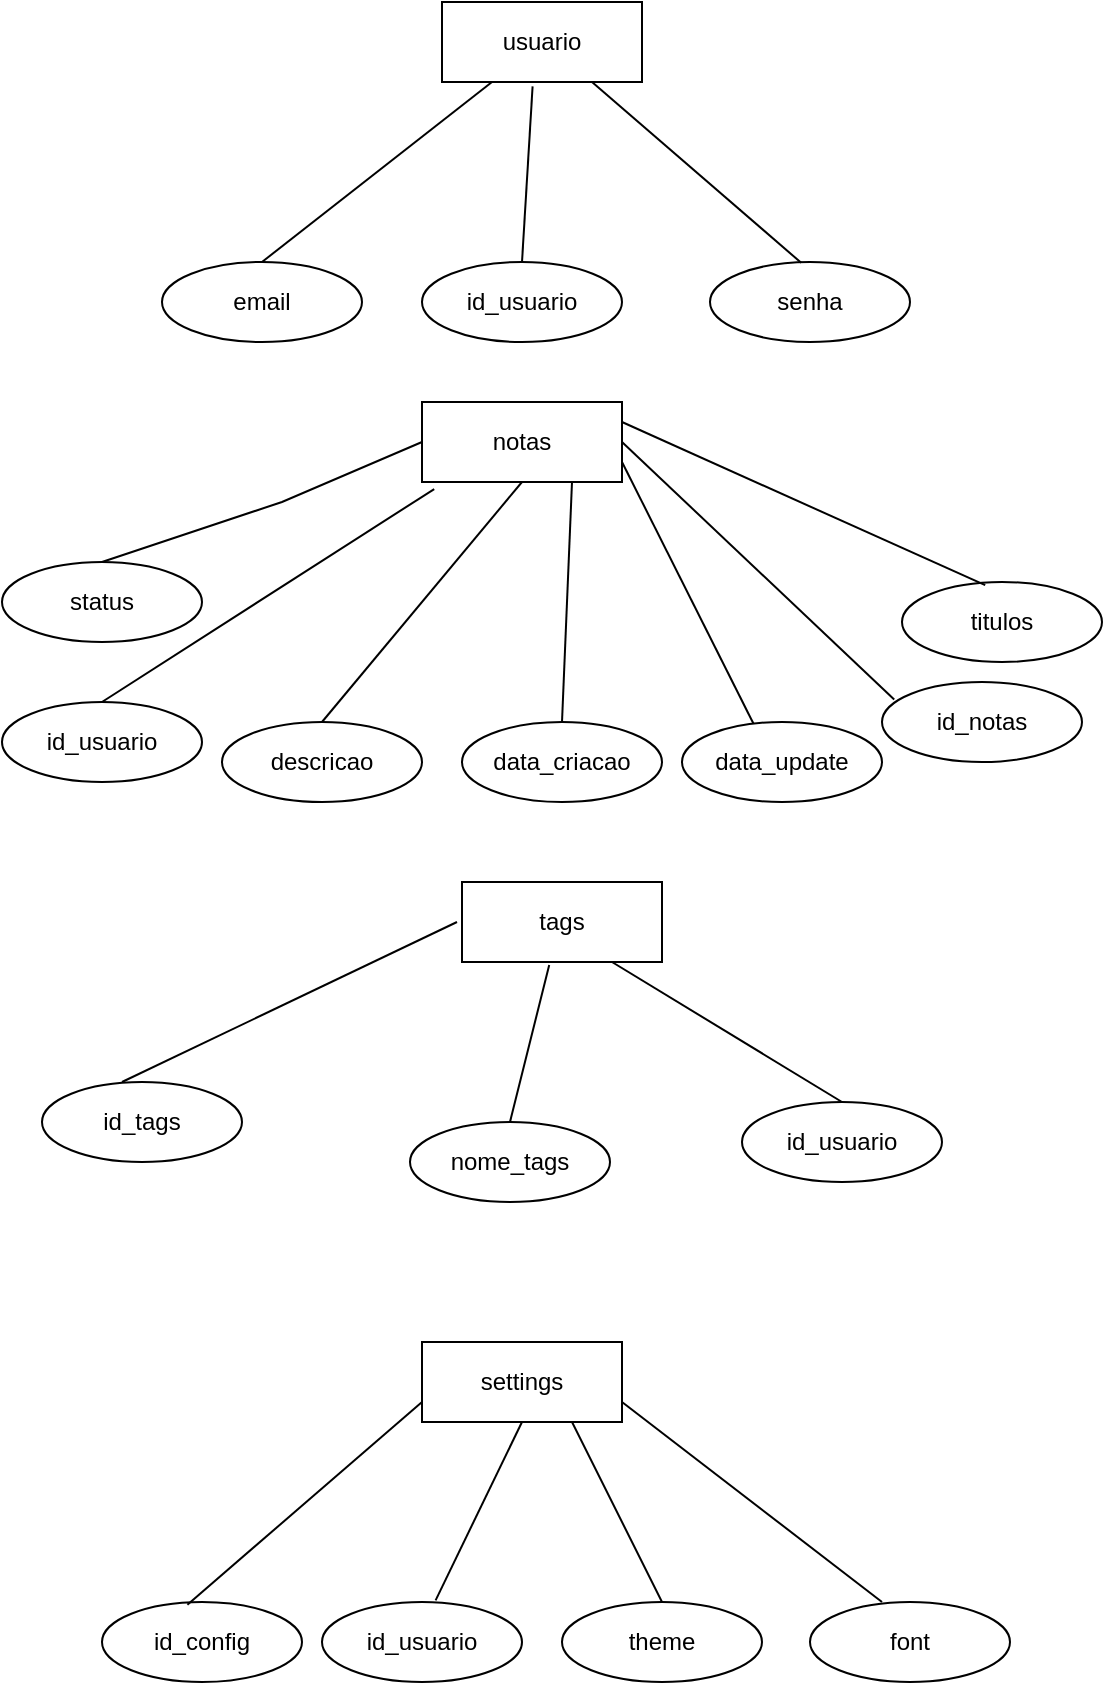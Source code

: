 <mxfile version="28.2.5" pages="4">
  <diagram name="modelo_DER" id="VZhjy6GxNPBdqGkD-htc">
    <mxGraphModel dx="1042" dy="562" grid="1" gridSize="10" guides="1" tooltips="1" connect="1" arrows="1" fold="1" page="1" pageScale="1" pageWidth="827" pageHeight="1169" math="0" shadow="0">
      <root>
        <mxCell id="0" />
        <mxCell id="1" parent="0" />
        <mxCell id="a6oSSyxVjkk4hZ5CLGdC-3" value="email" style="ellipse;whiteSpace=wrap;html=1;align=center;" parent="1" vertex="1">
          <mxGeometry x="90" y="210" width="100" height="40" as="geometry" />
        </mxCell>
        <mxCell id="a6oSSyxVjkk4hZ5CLGdC-4" value="usuario" style="whiteSpace=wrap;html=1;align=center;" parent="1" vertex="1">
          <mxGeometry x="230" y="80" width="100" height="40" as="geometry" />
        </mxCell>
        <mxCell id="a6oSSyxVjkk4hZ5CLGdC-7" value="" style="endArrow=none;html=1;rounded=0;exitX=0.5;exitY=0;exitDx=0;exitDy=0;entryX=0.25;entryY=1;entryDx=0;entryDy=0;" parent="1" source="a6oSSyxVjkk4hZ5CLGdC-3" target="a6oSSyxVjkk4hZ5CLGdC-4" edge="1">
          <mxGeometry relative="1" as="geometry">
            <mxPoint x="30" y="139.66" as="sourcePoint" />
            <mxPoint x="190" y="139.66" as="targetPoint" />
          </mxGeometry>
        </mxCell>
        <mxCell id="a6oSSyxVjkk4hZ5CLGdC-12" value="notas" style="whiteSpace=wrap;html=1;align=center;" parent="1" vertex="1">
          <mxGeometry x="220" y="280" width="100" height="40" as="geometry" />
        </mxCell>
        <mxCell id="a6oSSyxVjkk4hZ5CLGdC-13" value="id_usuario" style="ellipse;whiteSpace=wrap;html=1;align=center;" parent="1" vertex="1">
          <mxGeometry x="10" y="430" width="100" height="40" as="geometry" />
        </mxCell>
        <mxCell id="a6oSSyxVjkk4hZ5CLGdC-14" value="descricao" style="ellipse;whiteSpace=wrap;html=1;align=center;" parent="1" vertex="1">
          <mxGeometry x="120" y="440" width="100" height="40" as="geometry" />
        </mxCell>
        <mxCell id="a6oSSyxVjkk4hZ5CLGdC-18" value="" style="endArrow=none;html=1;rounded=0;exitX=0.5;exitY=0;exitDx=0;exitDy=0;entryX=0.061;entryY=1.088;entryDx=0;entryDy=0;entryPerimeter=0;" parent="1" source="a6oSSyxVjkk4hZ5CLGdC-13" target="a6oSSyxVjkk4hZ5CLGdC-12" edge="1">
          <mxGeometry relative="1" as="geometry">
            <mxPoint x="60" y="350" as="sourcePoint" />
            <mxPoint x="220" y="350" as="targetPoint" />
          </mxGeometry>
        </mxCell>
        <mxCell id="a6oSSyxVjkk4hZ5CLGdC-19" value="" style="endArrow=none;html=1;rounded=0;entryX=0.5;entryY=1;entryDx=0;entryDy=0;exitX=0.5;exitY=0;exitDx=0;exitDy=0;" parent="1" source="a6oSSyxVjkk4hZ5CLGdC-14" target="a6oSSyxVjkk4hZ5CLGdC-12" edge="1">
          <mxGeometry relative="1" as="geometry">
            <mxPoint x="120" y="400" as="sourcePoint" />
            <mxPoint x="280" y="400" as="targetPoint" />
          </mxGeometry>
        </mxCell>
        <mxCell id="80txVVCO5CHQGp2V6TWg-1" value="senha" style="ellipse;whiteSpace=wrap;html=1;align=center;" parent="1" vertex="1">
          <mxGeometry x="364" y="210" width="100" height="40" as="geometry" />
        </mxCell>
        <mxCell id="80txVVCO5CHQGp2V6TWg-2" value="" style="endArrow=none;html=1;rounded=0;exitX=0.75;exitY=1;exitDx=0;exitDy=0;entryX=0.456;entryY=0.01;entryDx=0;entryDy=0;entryPerimeter=0;" parent="1" source="a6oSSyxVjkk4hZ5CLGdC-4" target="80txVVCO5CHQGp2V6TWg-1" edge="1">
          <mxGeometry relative="1" as="geometry">
            <mxPoint x="350" y="150" as="sourcePoint" />
            <mxPoint x="510" y="150" as="targetPoint" />
          </mxGeometry>
        </mxCell>
        <mxCell id="ZBtxtDKjSNrO2l1g3xXk-1" value="tags" style="whiteSpace=wrap;html=1;align=center;" parent="1" vertex="1">
          <mxGeometry x="240" y="520" width="100" height="40" as="geometry" />
        </mxCell>
        <mxCell id="ZBtxtDKjSNrO2l1g3xXk-2" value="id_tags" style="ellipse;whiteSpace=wrap;html=1;align=center;" parent="1" vertex="1">
          <mxGeometry x="30" y="620" width="100" height="40" as="geometry" />
        </mxCell>
        <mxCell id="ZBtxtDKjSNrO2l1g3xXk-3" value="nome_tags" style="ellipse;whiteSpace=wrap;html=1;align=center;" parent="1" vertex="1">
          <mxGeometry x="214" y="640" width="100" height="40" as="geometry" />
        </mxCell>
        <mxCell id="ZBtxtDKjSNrO2l1g3xXk-4" value="" style="endArrow=none;html=1;rounded=0;exitX=0.4;exitY=0;exitDx=0;exitDy=0;entryX=0;entryY=1;entryDx=0;entryDy=0;exitPerimeter=0;" parent="1" source="ZBtxtDKjSNrO2l1g3xXk-2" edge="1">
          <mxGeometry relative="1" as="geometry">
            <mxPoint x="42.5" y="600" as="sourcePoint" />
            <mxPoint x="237.5" y="540" as="targetPoint" />
            <Array as="points" />
          </mxGeometry>
        </mxCell>
        <mxCell id="ZBtxtDKjSNrO2l1g3xXk-5" value="" style="endArrow=none;html=1;rounded=0;entryX=0.5;entryY=0;entryDx=0;entryDy=0;exitX=0.436;exitY=1.038;exitDx=0;exitDy=0;exitPerimeter=0;" parent="1" source="ZBtxtDKjSNrO2l1g3xXk-1" target="ZBtxtDKjSNrO2l1g3xXk-3" edge="1">
          <mxGeometry relative="1" as="geometry">
            <mxPoint x="280" y="560" as="sourcePoint" />
            <mxPoint x="444" y="560" as="targetPoint" />
          </mxGeometry>
        </mxCell>
        <mxCell id="ZBtxtDKjSNrO2l1g3xXk-8" value="id_usuario" style="ellipse;whiteSpace=wrap;html=1;align=center;" parent="1" vertex="1">
          <mxGeometry x="220" y="210" width="100" height="40" as="geometry" />
        </mxCell>
        <mxCell id="ZBtxtDKjSNrO2l1g3xXk-9" value="" style="endArrow=none;html=1;rounded=0;exitX=0.453;exitY=1.055;exitDx=0;exitDy=0;entryX=0.5;entryY=0;entryDx=0;entryDy=0;exitPerimeter=0;" parent="1" source="a6oSSyxVjkk4hZ5CLGdC-4" target="ZBtxtDKjSNrO2l1g3xXk-8" edge="1">
          <mxGeometry relative="1" as="geometry">
            <mxPoint x="265" y="150" as="sourcePoint" />
            <mxPoint x="370" y="240" as="targetPoint" />
          </mxGeometry>
        </mxCell>
        <mxCell id="y0hJ6i2uco5pf7o3vvEw-1" value="data_criacao" style="ellipse;whiteSpace=wrap;html=1;align=center;" parent="1" vertex="1">
          <mxGeometry x="240" y="440" width="100" height="40" as="geometry" />
        </mxCell>
        <mxCell id="y0hJ6i2uco5pf7o3vvEw-2" value="data_update" style="ellipse;whiteSpace=wrap;html=1;align=center;" parent="1" vertex="1">
          <mxGeometry x="350" y="440" width="100" height="40" as="geometry" />
        </mxCell>
        <mxCell id="y0hJ6i2uco5pf7o3vvEw-3" value="" style="endArrow=none;html=1;rounded=0;entryX=0.75;entryY=1;entryDx=0;entryDy=0;exitX=0.5;exitY=0;exitDx=0;exitDy=0;" parent="1" source="y0hJ6i2uco5pf7o3vvEw-1" target="a6oSSyxVjkk4hZ5CLGdC-12" edge="1">
          <mxGeometry relative="1" as="geometry">
            <mxPoint x="320" y="420" as="sourcePoint" />
            <mxPoint x="380" y="350" as="targetPoint" />
          </mxGeometry>
        </mxCell>
        <mxCell id="y0hJ6i2uco5pf7o3vvEw-4" value="" style="endArrow=none;html=1;rounded=0;entryX=1;entryY=0.75;entryDx=0;entryDy=0;exitX=0.357;exitY=0.019;exitDx=0;exitDy=0;exitPerimeter=0;" parent="1" source="y0hJ6i2uco5pf7o3vvEw-2" target="a6oSSyxVjkk4hZ5CLGdC-12" edge="1">
          <mxGeometry relative="1" as="geometry">
            <mxPoint x="433" y="400" as="sourcePoint" />
            <mxPoint x="364" y="320" as="targetPoint" />
          </mxGeometry>
        </mxCell>
        <mxCell id="tTTmqEYUNSCp-xZa8Ijm-1" value="id_notas" style="ellipse;whiteSpace=wrap;html=1;align=center;" parent="1" vertex="1">
          <mxGeometry x="450" y="420" width="100" height="40" as="geometry" />
        </mxCell>
        <mxCell id="tTTmqEYUNSCp-xZa8Ijm-2" value="" style="endArrow=none;html=1;rounded=0;entryX=0.061;entryY=0.219;entryDx=0;entryDy=0;entryPerimeter=0;exitX=1;exitY=0.5;exitDx=0;exitDy=0;" parent="1" source="a6oSSyxVjkk4hZ5CLGdC-12" target="tTTmqEYUNSCp-xZa8Ijm-1" edge="1">
          <mxGeometry relative="1" as="geometry">
            <mxPoint x="330" y="340" as="sourcePoint" />
            <mxPoint x="500" y="339.66" as="targetPoint" />
          </mxGeometry>
        </mxCell>
        <mxCell id="BGSDgt4QAcyyEVDsvGDu-1" value="status" style="ellipse;whiteSpace=wrap;html=1;align=center;" parent="1" vertex="1">
          <mxGeometry x="10" y="360" width="100" height="40" as="geometry" />
        </mxCell>
        <mxCell id="BGSDgt4QAcyyEVDsvGDu-2" value="" style="endArrow=none;html=1;rounded=0;entryX=0;entryY=0.5;entryDx=0;entryDy=0;exitX=0.5;exitY=0;exitDx=0;exitDy=0;" parent="1" source="BGSDgt4QAcyyEVDsvGDu-1" target="a6oSSyxVjkk4hZ5CLGdC-12" edge="1">
          <mxGeometry relative="1" as="geometry">
            <mxPoint x="54" y="299.66" as="sourcePoint" />
            <mxPoint x="214" y="299.66" as="targetPoint" />
            <Array as="points">
              <mxPoint x="150" y="330" />
            </Array>
          </mxGeometry>
        </mxCell>
        <mxCell id="M30i0A29a0JAUSI2fcbp-1" value="id_usuario" style="ellipse;whiteSpace=wrap;html=1;align=center;" parent="1" vertex="1">
          <mxGeometry x="380" y="630" width="100" height="40" as="geometry" />
        </mxCell>
        <mxCell id="M30i0A29a0JAUSI2fcbp-2" value="" style="endArrow=none;html=1;rounded=0;entryX=0.5;entryY=0;entryDx=0;entryDy=0;exitX=0.75;exitY=1;exitDx=0;exitDy=0;" parent="1" source="ZBtxtDKjSNrO2l1g3xXk-1" target="M30i0A29a0JAUSI2fcbp-1" edge="1">
          <mxGeometry relative="1" as="geometry">
            <mxPoint x="434" y="545" as="sourcePoint" />
            <mxPoint x="414" y="623" as="targetPoint" />
          </mxGeometry>
        </mxCell>
        <mxCell id="z7rPxJ7fp-Ov0zuHcJPw-1" value="titulos" style="ellipse;whiteSpace=wrap;html=1;align=center;" parent="1" vertex="1">
          <mxGeometry x="460" y="370" width="100" height="40" as="geometry" />
        </mxCell>
        <mxCell id="z7rPxJ7fp-Ov0zuHcJPw-2" value="" style="endArrow=none;html=1;rounded=0;entryX=0.416;entryY=0.04;entryDx=0;entryDy=0;entryPerimeter=0;exitX=1;exitY=0.25;exitDx=0;exitDy=0;" parent="1" source="a6oSSyxVjkk4hZ5CLGdC-12" target="z7rPxJ7fp-Ov0zuHcJPw-1" edge="1">
          <mxGeometry relative="1" as="geometry">
            <mxPoint x="362" y="260" as="sourcePoint" />
            <mxPoint x="498" y="389" as="targetPoint" />
          </mxGeometry>
        </mxCell>
        <mxCell id="iNtlST9Bs_7caoCDKiEb-1" value="settings" style="whiteSpace=wrap;html=1;align=center;" parent="1" vertex="1">
          <mxGeometry x="220" y="750" width="100" height="40" as="geometry" />
        </mxCell>
        <mxCell id="iNtlST9Bs_7caoCDKiEb-2" value="id_config" style="ellipse;whiteSpace=wrap;html=1;align=center;" parent="1" vertex="1">
          <mxGeometry x="60" y="880" width="100" height="40" as="geometry" />
        </mxCell>
        <mxCell id="iNtlST9Bs_7caoCDKiEb-3" value="id_usuario" style="ellipse;whiteSpace=wrap;html=1;align=center;" parent="1" vertex="1">
          <mxGeometry x="170" y="880" width="100" height="40" as="geometry" />
        </mxCell>
        <mxCell id="iNtlST9Bs_7caoCDKiEb-4" value="theme" style="ellipse;whiteSpace=wrap;html=1;align=center;" parent="1" vertex="1">
          <mxGeometry x="290" y="880" width="100" height="40" as="geometry" />
        </mxCell>
        <mxCell id="iNtlST9Bs_7caoCDKiEb-5" value="font" style="ellipse;whiteSpace=wrap;html=1;align=center;" parent="1" vertex="1">
          <mxGeometry x="414" y="880" width="100" height="40" as="geometry" />
        </mxCell>
        <mxCell id="iNtlST9Bs_7caoCDKiEb-6" value="" style="endArrow=none;html=1;rounded=0;entryX=0;entryY=0.75;entryDx=0;entryDy=0;exitX=0.427;exitY=0.034;exitDx=0;exitDy=0;exitPerimeter=0;" parent="1" source="iNtlST9Bs_7caoCDKiEb-2" target="iNtlST9Bs_7caoCDKiEb-1" edge="1">
          <mxGeometry relative="1" as="geometry">
            <mxPoint x="54" y="810" as="sourcePoint" />
            <mxPoint x="214" y="810" as="targetPoint" />
            <Array as="points" />
          </mxGeometry>
        </mxCell>
        <mxCell id="iNtlST9Bs_7caoCDKiEb-7" value="" style="endArrow=none;html=1;rounded=0;entryX=0.5;entryY=1;entryDx=0;entryDy=0;exitX=0.568;exitY=-0.021;exitDx=0;exitDy=0;exitPerimeter=0;" parent="1" source="iNtlST9Bs_7caoCDKiEb-3" target="iNtlST9Bs_7caoCDKiEb-1" edge="1">
          <mxGeometry relative="1" as="geometry">
            <mxPoint x="153" y="901" as="sourcePoint" />
            <mxPoint x="270" y="800" as="targetPoint" />
            <Array as="points" />
          </mxGeometry>
        </mxCell>
        <mxCell id="iNtlST9Bs_7caoCDKiEb-9" value="" style="endArrow=none;html=1;rounded=0;entryX=0.75;entryY=1;entryDx=0;entryDy=0;exitX=0.5;exitY=0;exitDx=0;exitDy=0;" parent="1" source="iNtlST9Bs_7caoCDKiEb-4" target="iNtlST9Bs_7caoCDKiEb-1" edge="1">
          <mxGeometry relative="1" as="geometry">
            <mxPoint x="330" y="869" as="sourcePoint" />
            <mxPoint x="373" y="780" as="targetPoint" />
            <Array as="points" />
          </mxGeometry>
        </mxCell>
        <mxCell id="iNtlST9Bs_7caoCDKiEb-11" value="" style="endArrow=none;html=1;rounded=0;entryX=1;entryY=0.75;entryDx=0;entryDy=0;exitX=0.36;exitY=0;exitDx=0;exitDy=0;exitPerimeter=0;" parent="1" source="iNtlST9Bs_7caoCDKiEb-5" target="iNtlST9Bs_7caoCDKiEb-1" edge="1">
          <mxGeometry relative="1" as="geometry">
            <mxPoint x="435" y="860" as="sourcePoint" />
            <mxPoint x="390" y="770" as="targetPoint" />
            <Array as="points" />
          </mxGeometry>
        </mxCell>
      </root>
    </mxGraphModel>
  </diagram>
  <diagram id="SE5THsxm34gRBYSI2C7C" name="modelo_conceitual">
    <mxGraphModel dx="1042" dy="562" grid="1" gridSize="10" guides="1" tooltips="1" connect="1" arrows="1" fold="1" page="1" pageScale="1" pageWidth="827" pageHeight="1169" math="0" shadow="0">
      <root>
        <mxCell id="0" />
        <mxCell id="1" parent="0" />
        <mxCell id="3S9H1yKCVGA8mmYnyXc3-1" value="USUARIO" style="whiteSpace=wrap;html=1;align=center;" parent="1" vertex="1">
          <mxGeometry x="10" y="80" width="100" height="40" as="geometry" />
        </mxCell>
        <mxCell id="qQdqJmW8acy2W-kEJlep-1" value="" style="endArrow=none;html=1;rounded=0;exitX=1;exitY=0.5;exitDx=0;exitDy=0;" parent="1" source="3S9H1yKCVGA8mmYnyXc3-2" edge="1">
          <mxGeometry relative="1" as="geometry">
            <mxPoint x="190" y="99.5" as="sourcePoint" />
            <mxPoint x="240" y="100" as="targetPoint" />
            <Array as="points" />
          </mxGeometry>
        </mxCell>
        <mxCell id="qQdqJmW8acy2W-kEJlep-3" value="1" style="text;html=1;align=center;verticalAlign=middle;resizable=0;points=[];autosize=1;strokeColor=none;fillColor=none;" parent="1" vertex="1">
          <mxGeometry x="250" y="68" width="30" height="30" as="geometry" />
        </mxCell>
        <mxCell id="x6Yg9fEAuxLOCvZpa_Rq-1" value="USUARIO" style="whiteSpace=wrap;html=1;align=center;" parent="1" vertex="1">
          <mxGeometry x="70" y="600" width="100" height="40" as="geometry" />
        </mxCell>
        <mxCell id="x6Yg9fEAuxLOCvZpa_Rq-2" value="para" style="shape=rhombus;perimeter=rhombusPerimeter;whiteSpace=wrap;html=1;align=center;" parent="1" vertex="1">
          <mxGeometry x="240" y="590" width="120" height="60" as="geometry" />
        </mxCell>
        <mxCell id="x6Yg9fEAuxLOCvZpa_Rq-3" value="NOTAS" style="whiteSpace=wrap;html=1;align=center;" parent="1" vertex="1">
          <mxGeometry x="450" y="600" width="100" height="40" as="geometry" />
        </mxCell>
        <mxCell id="x6Yg9fEAuxLOCvZpa_Rq-8" value="1" style="text;html=1;align=center;verticalAlign=middle;resizable=0;points=[];autosize=1;strokeColor=none;fillColor=none;" parent="1" vertex="1">
          <mxGeometry x="110" y="68" width="30" height="30" as="geometry" />
        </mxCell>
        <mxCell id="zfheSth1aC9l9Pyh0Zh5-2" value="" style="endArrow=none;html=1;rounded=0;exitX=1;exitY=0.5;exitDx=0;exitDy=0;" parent="1" source="3S9H1yKCVGA8mmYnyXc3-2" target="3S9H1yKCVGA8mmYnyXc3-3" edge="1">
          <mxGeometry relative="1" as="geometry">
            <mxPoint x="400" y="100" as="sourcePoint" />
            <mxPoint x="610" y="99.5" as="targetPoint" />
            <Array as="points" />
          </mxGeometry>
        </mxCell>
        <mxCell id="3S9H1yKCVGA8mmYnyXc3-3" value="NOTAS" style="whiteSpace=wrap;html=1;align=center;" parent="1" vertex="1">
          <mxGeometry x="380" y="80" width="100" height="40" as="geometry" />
        </mxCell>
        <mxCell id="t0s_5cc9mNd_U5zVAz2j-1" value="N" style="text;html=1;align=center;verticalAlign=middle;resizable=0;points=[];autosize=1;strokeColor=none;fillColor=none;" parent="1" vertex="1">
          <mxGeometry x="320" y="68" width="30" height="30" as="geometry" />
        </mxCell>
        <mxCell id="t0s_5cc9mNd_U5zVAz2j-2" value="1" style="text;html=1;align=center;verticalAlign=middle;resizable=0;points=[];autosize=1;strokeColor=none;fillColor=none;" parent="1" vertex="1">
          <mxGeometry x="210" y="590" width="30" height="30" as="geometry" />
        </mxCell>
        <mxCell id="t0s_5cc9mNd_U5zVAz2j-3" value="N" style="text;html=1;align=center;verticalAlign=middle;resizable=0;points=[];autosize=1;strokeColor=none;fillColor=none;" parent="1" vertex="1">
          <mxGeometry x="410" y="590" width="30" height="30" as="geometry" />
        </mxCell>
        <mxCell id="axYoTxfCokPlh2GO-Hol-1" value="" style="endArrow=none;html=1;rounded=0;exitX=1;exitY=0.5;exitDx=0;exitDy=0;" parent="1" source="3S9H1yKCVGA8mmYnyXc3-1" target="3S9H1yKCVGA8mmYnyXc3-2" edge="1">
          <mxGeometry relative="1" as="geometry">
            <mxPoint x="110" y="100" as="sourcePoint" />
            <mxPoint x="240" y="100" as="targetPoint" />
            <Array as="points" />
          </mxGeometry>
        </mxCell>
        <mxCell id="3S9H1yKCVGA8mmYnyXc3-2" value="para" style="shape=rhombus;perimeter=rhombusPerimeter;whiteSpace=wrap;html=1;align=center;" parent="1" vertex="1">
          <mxGeometry x="190" y="68" width="120" height="60" as="geometry" />
        </mxCell>
        <mxCell id="axYoTxfCokPlh2GO-Hol-2" value="" style="endArrow=none;html=1;rounded=0;exitX=1;exitY=0.5;exitDx=0;exitDy=0;entryX=0;entryY=0.5;entryDx=0;entryDy=0;" parent="1" source="x6Yg9fEAuxLOCvZpa_Rq-2" target="x6Yg9fEAuxLOCvZpa_Rq-3" edge="1">
          <mxGeometry relative="1" as="geometry">
            <mxPoint x="360" y="620" as="sourcePoint" />
            <mxPoint x="442" y="619" as="targetPoint" />
            <Array as="points" />
          </mxGeometry>
        </mxCell>
        <mxCell id="axYoTxfCokPlh2GO-Hol-4" value="" style="endArrow=none;html=1;rounded=0;exitX=1;exitY=0.5;exitDx=0;exitDy=0;entryX=0;entryY=0.5;entryDx=0;entryDy=0;" parent="1" source="x6Yg9fEAuxLOCvZpa_Rq-1" target="x6Yg9fEAuxLOCvZpa_Rq-2" edge="1">
          <mxGeometry relative="1" as="geometry">
            <mxPoint x="190" y="620" as="sourcePoint" />
            <mxPoint x="200" y="670" as="targetPoint" />
            <Array as="points" />
          </mxGeometry>
        </mxCell>
        <mxCell id="gWf2B7BKRjPqNci1-qve-1" value="TAGS" style="whiteSpace=wrap;html=1;align=center;" parent="1" vertex="1">
          <mxGeometry x="375" y="420" width="100" height="40" as="geometry" />
        </mxCell>
        <mxCell id="gWf2B7BKRjPqNci1-qve-2" value="para" style="shape=rhombus;perimeter=rhombusPerimeter;whiteSpace=wrap;html=1;align=center;" parent="1" vertex="1">
          <mxGeometry x="370" y="190" width="120" height="60" as="geometry" />
        </mxCell>
        <mxCell id="gWf2B7BKRjPqNci1-qve-3" value="" style="endArrow=none;html=1;rounded=0;entryX=0.5;entryY=1;entryDx=0;entryDy=0;exitX=0.5;exitY=0;exitDx=0;exitDy=0;" parent="1" source="gWf2B7BKRjPqNci1-qve-2" target="3S9H1yKCVGA8mmYnyXc3-3" edge="1">
          <mxGeometry relative="1" as="geometry">
            <mxPoint x="350" y="160" as="sourcePoint" />
            <mxPoint x="510" y="160" as="targetPoint" />
          </mxGeometry>
        </mxCell>
        <mxCell id="gWf2B7BKRjPqNci1-qve-4" value="" style="endArrow=none;html=1;rounded=0;entryX=0.5;entryY=1;entryDx=0;entryDy=0;exitX=0.5;exitY=0;exitDx=0;exitDy=0;" parent="1" source="gWf2B7BKRjPqNci1-qve-1" target="gWf2B7BKRjPqNci1-qve-2" edge="1">
          <mxGeometry relative="1" as="geometry">
            <mxPoint x="480" y="330" as="sourcePoint" />
            <mxPoint x="480" y="260" as="targetPoint" />
          </mxGeometry>
        </mxCell>
        <mxCell id="gWf2B7BKRjPqNci1-qve-5" value="SETTTINGS" style="whiteSpace=wrap;html=1;align=center;" parent="1" vertex="1">
          <mxGeometry x="200" y="260" width="100" height="40" as="geometry" />
        </mxCell>
        <mxCell id="gWf2B7BKRjPqNci1-qve-6" value="" style="endArrow=none;html=1;rounded=0;entryX=0.5;entryY=1;entryDx=0;entryDy=0;exitX=0.5;exitY=0;exitDx=0;exitDy=0;" parent="1" source="gWf2B7BKRjPqNci1-qve-5" target="3S9H1yKCVGA8mmYnyXc3-2" edge="1">
          <mxGeometry relative="1" as="geometry">
            <mxPoint x="130" y="200" as="sourcePoint" />
            <mxPoint x="290" y="200" as="targetPoint" />
          </mxGeometry>
        </mxCell>
        <mxCell id="gWf2B7BKRjPqNci1-qve-8" value="1" style="text;html=1;align=center;verticalAlign=middle;resizable=0;points=[];autosize=1;strokeColor=none;fillColor=none;" parent="1" vertex="1">
          <mxGeometry x="225" y="228" width="30" height="30" as="geometry" />
        </mxCell>
        <mxCell id="gWf2B7BKRjPqNci1-qve-9" value="N" style="text;html=1;align=center;verticalAlign=middle;resizable=0;points=[];autosize=1;strokeColor=none;fillColor=none;" parent="1" vertex="1">
          <mxGeometry x="445" y="128" width="30" height="30" as="geometry" />
        </mxCell>
        <mxCell id="gWf2B7BKRjPqNci1-qve-10" value="1" style="text;html=1;align=center;verticalAlign=middle;resizable=0;points=[];autosize=1;strokeColor=none;fillColor=none;" parent="1" vertex="1">
          <mxGeometry x="435" y="288" width="30" height="30" as="geometry" />
        </mxCell>
        <mxCell id="ZzQsHimTfaSc7n27PJpo-2" value="Relationship" style="shape=rhombus;perimeter=rhombusPerimeter;whiteSpace=wrap;html=1;align=center;" vertex="1" parent="1">
          <mxGeometry x="10" y="410" width="120" height="60" as="geometry" />
        </mxCell>
        <mxCell id="ZzQsHimTfaSc7n27PJpo-4" value="" style="endArrow=none;html=1;rounded=0;entryX=0.6;entryY=1;entryDx=0;entryDy=0;entryPerimeter=0;" edge="1" parent="1" target="3S9H1yKCVGA8mmYnyXc3-1">
          <mxGeometry width="50" height="50" relative="1" as="geometry">
            <mxPoint x="70" y="410" as="sourcePoint" />
            <mxPoint x="120" y="360" as="targetPoint" />
          </mxGeometry>
        </mxCell>
        <mxCell id="ZzQsHimTfaSc7n27PJpo-5" value="" style="endArrow=none;html=1;rounded=0;entryX=0;entryY=0.5;entryDx=0;entryDy=0;" edge="1" parent="1" target="gWf2B7BKRjPqNci1-qve-1">
          <mxGeometry width="50" height="50" relative="1" as="geometry">
            <mxPoint x="130" y="440" as="sourcePoint" />
            <mxPoint x="370" y="440" as="targetPoint" />
          </mxGeometry>
        </mxCell>
        <mxCell id="ZzQsHimTfaSc7n27PJpo-6" value="1" style="text;html=1;align=center;verticalAlign=middle;resizable=0;points=[];autosize=1;strokeColor=none;fillColor=none;" vertex="1" parent="1">
          <mxGeometry x="35" y="120" width="30" height="30" as="geometry" />
        </mxCell>
        <mxCell id="ZzQsHimTfaSc7n27PJpo-7" value="N" style="text;html=1;align=center;verticalAlign=middle;resizable=0;points=[];autosize=1;strokeColor=none;fillColor=none;" vertex="1" parent="1">
          <mxGeometry x="345" y="438" width="30" height="30" as="geometry" />
        </mxCell>
      </root>
    </mxGraphModel>
  </diagram>
  <diagram id="8mQRVhMTtA7Z0MPeCXjV" name="modelo_lógico">
    <mxGraphModel dx="1226" dy="661" grid="1" gridSize="10" guides="1" tooltips="1" connect="1" arrows="1" fold="1" page="1" pageScale="1" pageWidth="827" pageHeight="1169" math="0" shadow="0">
      <root>
        <mxCell id="0" />
        <mxCell id="1" parent="0" />
        <mxCell id="lBViSwpC2ddt22R1OHZL-1" value="usuario" style="shape=table;startSize=30;container=1;collapsible=1;childLayout=tableLayout;fixedRows=1;rowLines=0;fontStyle=1;align=center;resizeLast=1;html=1;" vertex="1" parent="1">
          <mxGeometry x="40" y="110" width="180" height="120" as="geometry" />
        </mxCell>
        <mxCell id="lBViSwpC2ddt22R1OHZL-2" value="" style="shape=tableRow;horizontal=0;startSize=0;swimlaneHead=0;swimlaneBody=0;fillColor=none;collapsible=0;dropTarget=0;points=[[0,0.5],[1,0.5]];portConstraint=eastwest;top=0;left=0;right=0;bottom=1;" vertex="1" parent="lBViSwpC2ddt22R1OHZL-1">
          <mxGeometry y="30" width="180" height="30" as="geometry" />
        </mxCell>
        <mxCell id="lBViSwpC2ddt22R1OHZL-3" value="PK" style="shape=partialRectangle;connectable=0;fillColor=none;top=0;left=0;bottom=0;right=0;fontStyle=1;overflow=hidden;whiteSpace=wrap;html=1;" vertex="1" parent="lBViSwpC2ddt22R1OHZL-2">
          <mxGeometry width="30" height="30" as="geometry">
            <mxRectangle width="30" height="30" as="alternateBounds" />
          </mxGeometry>
        </mxCell>
        <mxCell id="lBViSwpC2ddt22R1OHZL-4" value="id_usuario" style="shape=partialRectangle;connectable=0;fillColor=none;top=0;left=0;bottom=0;right=0;align=left;spacingLeft=6;fontStyle=5;overflow=hidden;whiteSpace=wrap;html=1;" vertex="1" parent="lBViSwpC2ddt22R1OHZL-2">
          <mxGeometry x="30" width="150" height="30" as="geometry">
            <mxRectangle width="150" height="30" as="alternateBounds" />
          </mxGeometry>
        </mxCell>
        <mxCell id="lBViSwpC2ddt22R1OHZL-5" value="" style="shape=tableRow;horizontal=0;startSize=0;swimlaneHead=0;swimlaneBody=0;fillColor=none;collapsible=0;dropTarget=0;points=[[0,0.5],[1,0.5]];portConstraint=eastwest;top=0;left=0;right=0;bottom=0;" vertex="1" parent="lBViSwpC2ddt22R1OHZL-1">
          <mxGeometry y="60" width="180" height="30" as="geometry" />
        </mxCell>
        <mxCell id="lBViSwpC2ddt22R1OHZL-6" value="" style="shape=partialRectangle;connectable=0;fillColor=none;top=0;left=0;bottom=0;right=0;editable=1;overflow=hidden;whiteSpace=wrap;html=1;" vertex="1" parent="lBViSwpC2ddt22R1OHZL-5">
          <mxGeometry width="30" height="30" as="geometry">
            <mxRectangle width="30" height="30" as="alternateBounds" />
          </mxGeometry>
        </mxCell>
        <mxCell id="lBViSwpC2ddt22R1OHZL-7" value="email" style="shape=partialRectangle;connectable=0;fillColor=none;top=0;left=0;bottom=0;right=0;align=left;spacingLeft=6;overflow=hidden;whiteSpace=wrap;html=1;" vertex="1" parent="lBViSwpC2ddt22R1OHZL-5">
          <mxGeometry x="30" width="150" height="30" as="geometry">
            <mxRectangle width="150" height="30" as="alternateBounds" />
          </mxGeometry>
        </mxCell>
        <mxCell id="lBViSwpC2ddt22R1OHZL-8" value="" style="shape=tableRow;horizontal=0;startSize=0;swimlaneHead=0;swimlaneBody=0;fillColor=none;collapsible=0;dropTarget=0;points=[[0,0.5],[1,0.5]];portConstraint=eastwest;top=0;left=0;right=0;bottom=0;" vertex="1" parent="lBViSwpC2ddt22R1OHZL-1">
          <mxGeometry y="90" width="180" height="30" as="geometry" />
        </mxCell>
        <mxCell id="lBViSwpC2ddt22R1OHZL-9" value="" style="shape=partialRectangle;connectable=0;fillColor=none;top=0;left=0;bottom=0;right=0;editable=1;overflow=hidden;whiteSpace=wrap;html=1;" vertex="1" parent="lBViSwpC2ddt22R1OHZL-8">
          <mxGeometry width="30" height="30" as="geometry">
            <mxRectangle width="30" height="30" as="alternateBounds" />
          </mxGeometry>
        </mxCell>
        <mxCell id="lBViSwpC2ddt22R1OHZL-10" value="senha" style="shape=partialRectangle;connectable=0;fillColor=none;top=0;left=0;bottom=0;right=0;align=left;spacingLeft=6;overflow=hidden;whiteSpace=wrap;html=1;" vertex="1" parent="lBViSwpC2ddt22R1OHZL-8">
          <mxGeometry x="30" width="150" height="30" as="geometry">
            <mxRectangle width="150" height="30" as="alternateBounds" />
          </mxGeometry>
        </mxCell>
        <mxCell id="qrJ0wIetXqN3CeU6jRNE-1" value="nota" style="shape=table;startSize=30;container=1;collapsible=1;childLayout=tableLayout;fixedRows=1;rowLines=0;fontStyle=1;align=center;resizeLast=1;html=1;" vertex="1" parent="1">
          <mxGeometry x="370" y="260" width="180" height="300" as="geometry" />
        </mxCell>
        <mxCell id="qrJ0wIetXqN3CeU6jRNE-2" value="" style="shape=tableRow;horizontal=0;startSize=0;swimlaneHead=0;swimlaneBody=0;fillColor=none;collapsible=0;dropTarget=0;points=[[0,0.5],[1,0.5]];portConstraint=eastwest;top=0;left=0;right=0;bottom=1;" vertex="1" parent="qrJ0wIetXqN3CeU6jRNE-1">
          <mxGeometry y="30" width="180" height="30" as="geometry" />
        </mxCell>
        <mxCell id="qrJ0wIetXqN3CeU6jRNE-3" value="PK" style="shape=partialRectangle;connectable=0;fillColor=none;top=0;left=0;bottom=0;right=0;fontStyle=1;overflow=hidden;whiteSpace=wrap;html=1;" vertex="1" parent="qrJ0wIetXqN3CeU6jRNE-2">
          <mxGeometry width="30" height="30" as="geometry">
            <mxRectangle width="30" height="30" as="alternateBounds" />
          </mxGeometry>
        </mxCell>
        <mxCell id="qrJ0wIetXqN3CeU6jRNE-4" value="id_nota" style="shape=partialRectangle;connectable=0;fillColor=none;top=0;left=0;bottom=0;right=0;align=left;spacingLeft=6;fontStyle=5;overflow=hidden;whiteSpace=wrap;html=1;" vertex="1" parent="qrJ0wIetXqN3CeU6jRNE-2">
          <mxGeometry x="30" width="150" height="30" as="geometry">
            <mxRectangle width="150" height="30" as="alternateBounds" />
          </mxGeometry>
        </mxCell>
        <mxCell id="qrJ0wIetXqN3CeU6jRNE-5" value="" style="shape=tableRow;horizontal=0;startSize=0;swimlaneHead=0;swimlaneBody=0;fillColor=none;collapsible=0;dropTarget=0;points=[[0,0.5],[1,0.5]];portConstraint=eastwest;top=0;left=0;right=0;bottom=0;" vertex="1" parent="qrJ0wIetXqN3CeU6jRNE-1">
          <mxGeometry y="60" width="180" height="30" as="geometry" />
        </mxCell>
        <mxCell id="qrJ0wIetXqN3CeU6jRNE-6" value="" style="shape=partialRectangle;connectable=0;fillColor=none;top=0;left=0;bottom=0;right=0;editable=1;overflow=hidden;whiteSpace=wrap;html=1;" vertex="1" parent="qrJ0wIetXqN3CeU6jRNE-5">
          <mxGeometry width="30" height="30" as="geometry">
            <mxRectangle width="30" height="30" as="alternateBounds" />
          </mxGeometry>
        </mxCell>
        <mxCell id="qrJ0wIetXqN3CeU6jRNE-7" value="titulo" style="shape=partialRectangle;connectable=0;fillColor=none;top=0;left=0;bottom=0;right=0;align=left;spacingLeft=6;overflow=hidden;whiteSpace=wrap;html=1;" vertex="1" parent="qrJ0wIetXqN3CeU6jRNE-5">
          <mxGeometry x="30" width="150" height="30" as="geometry">
            <mxRectangle width="150" height="30" as="alternateBounds" />
          </mxGeometry>
        </mxCell>
        <mxCell id="qrJ0wIetXqN3CeU6jRNE-8" value="" style="shape=tableRow;horizontal=0;startSize=0;swimlaneHead=0;swimlaneBody=0;fillColor=none;collapsible=0;dropTarget=0;points=[[0,0.5],[1,0.5]];portConstraint=eastwest;top=0;left=0;right=0;bottom=0;" vertex="1" parent="qrJ0wIetXqN3CeU6jRNE-1">
          <mxGeometry y="90" width="180" height="30" as="geometry" />
        </mxCell>
        <mxCell id="qrJ0wIetXqN3CeU6jRNE-9" value="" style="shape=partialRectangle;connectable=0;fillColor=none;top=0;left=0;bottom=0;right=0;editable=1;overflow=hidden;whiteSpace=wrap;html=1;" vertex="1" parent="qrJ0wIetXqN3CeU6jRNE-8">
          <mxGeometry width="30" height="30" as="geometry">
            <mxRectangle width="30" height="30" as="alternateBounds" />
          </mxGeometry>
        </mxCell>
        <mxCell id="qrJ0wIetXqN3CeU6jRNE-10" value="descricao" style="shape=partialRectangle;connectable=0;fillColor=none;top=0;left=0;bottom=0;right=0;align=left;spacingLeft=6;overflow=hidden;whiteSpace=wrap;html=1;" vertex="1" parent="qrJ0wIetXqN3CeU6jRNE-8">
          <mxGeometry x="30" width="150" height="30" as="geometry">
            <mxRectangle width="150" height="30" as="alternateBounds" />
          </mxGeometry>
        </mxCell>
        <mxCell id="qrJ0wIetXqN3CeU6jRNE-11" value="" style="shape=tableRow;horizontal=0;startSize=0;swimlaneHead=0;swimlaneBody=0;fillColor=none;collapsible=0;dropTarget=0;points=[[0,0.5],[1,0.5]];portConstraint=eastwest;top=0;left=0;right=0;bottom=0;" vertex="1" parent="qrJ0wIetXqN3CeU6jRNE-1">
          <mxGeometry y="120" width="180" height="30" as="geometry" />
        </mxCell>
        <mxCell id="qrJ0wIetXqN3CeU6jRNE-12" value="" style="shape=partialRectangle;connectable=0;fillColor=none;top=0;left=0;bottom=0;right=0;editable=1;overflow=hidden;whiteSpace=wrap;html=1;" vertex="1" parent="qrJ0wIetXqN3CeU6jRNE-11">
          <mxGeometry width="30" height="30" as="geometry">
            <mxRectangle width="30" height="30" as="alternateBounds" />
          </mxGeometry>
        </mxCell>
        <mxCell id="qrJ0wIetXqN3CeU6jRNE-13" value="data_criacao" style="shape=partialRectangle;connectable=0;fillColor=none;top=0;left=0;bottom=0;right=0;align=left;spacingLeft=6;overflow=hidden;whiteSpace=wrap;html=1;" vertex="1" parent="qrJ0wIetXqN3CeU6jRNE-11">
          <mxGeometry x="30" width="150" height="30" as="geometry">
            <mxRectangle width="150" height="30" as="alternateBounds" />
          </mxGeometry>
        </mxCell>
        <mxCell id="qrJ0wIetXqN3CeU6jRNE-14" value="" style="shape=tableRow;horizontal=0;startSize=0;swimlaneHead=0;swimlaneBody=0;fillColor=none;collapsible=0;dropTarget=0;points=[[0,0.5],[1,0.5]];portConstraint=eastwest;top=0;left=0;right=0;bottom=0;" vertex="1" parent="qrJ0wIetXqN3CeU6jRNE-1">
          <mxGeometry y="150" width="180" height="30" as="geometry" />
        </mxCell>
        <mxCell id="qrJ0wIetXqN3CeU6jRNE-15" value="" style="shape=partialRectangle;connectable=0;fillColor=none;top=0;left=0;bottom=0;right=0;editable=1;overflow=hidden;whiteSpace=wrap;html=1;" vertex="1" parent="qrJ0wIetXqN3CeU6jRNE-14">
          <mxGeometry width="30" height="30" as="geometry">
            <mxRectangle width="30" height="30" as="alternateBounds" />
          </mxGeometry>
        </mxCell>
        <mxCell id="qrJ0wIetXqN3CeU6jRNE-16" value="data_update" style="shape=partialRectangle;connectable=0;fillColor=none;top=0;left=0;bottom=0;right=0;align=left;spacingLeft=6;overflow=hidden;whiteSpace=wrap;html=1;" vertex="1" parent="qrJ0wIetXqN3CeU6jRNE-14">
          <mxGeometry x="30" width="150" height="30" as="geometry">
            <mxRectangle width="150" height="30" as="alternateBounds" />
          </mxGeometry>
        </mxCell>
        <mxCell id="qrJ0wIetXqN3CeU6jRNE-17" value="" style="shape=tableRow;horizontal=0;startSize=0;swimlaneHead=0;swimlaneBody=0;fillColor=none;collapsible=0;dropTarget=0;points=[[0,0.5],[1,0.5]];portConstraint=eastwest;top=0;left=0;right=0;bottom=0;" vertex="1" parent="qrJ0wIetXqN3CeU6jRNE-1">
          <mxGeometry y="180" width="180" height="30" as="geometry" />
        </mxCell>
        <mxCell id="qrJ0wIetXqN3CeU6jRNE-18" value="" style="shape=partialRectangle;connectable=0;fillColor=none;top=0;left=0;bottom=0;right=0;editable=1;overflow=hidden;whiteSpace=wrap;html=1;" vertex="1" parent="qrJ0wIetXqN3CeU6jRNE-17">
          <mxGeometry width="30" height="30" as="geometry">
            <mxRectangle width="30" height="30" as="alternateBounds" />
          </mxGeometry>
        </mxCell>
        <mxCell id="qrJ0wIetXqN3CeU6jRNE-19" value="status" style="shape=partialRectangle;connectable=0;fillColor=none;top=0;left=0;bottom=0;right=0;align=left;spacingLeft=6;overflow=hidden;whiteSpace=wrap;html=1;" vertex="1" parent="qrJ0wIetXqN3CeU6jRNE-17">
          <mxGeometry x="30" width="150" height="30" as="geometry">
            <mxRectangle width="150" height="30" as="alternateBounds" />
          </mxGeometry>
        </mxCell>
        <mxCell id="qrJ0wIetXqN3CeU6jRNE-20" value="" style="shape=tableRow;horizontal=0;startSize=0;swimlaneHead=0;swimlaneBody=0;fillColor=none;collapsible=0;dropTarget=0;points=[[0,0.5],[1,0.5]];portConstraint=eastwest;top=0;left=0;right=0;bottom=0;" vertex="1" parent="qrJ0wIetXqN3CeU6jRNE-1">
          <mxGeometry y="210" width="180" height="30" as="geometry" />
        </mxCell>
        <mxCell id="qrJ0wIetXqN3CeU6jRNE-21" value="" style="shape=partialRectangle;connectable=0;fillColor=none;top=0;left=0;bottom=0;right=0;editable=1;overflow=hidden;whiteSpace=wrap;html=1;" vertex="1" parent="qrJ0wIetXqN3CeU6jRNE-20">
          <mxGeometry width="30" height="30" as="geometry">
            <mxRectangle width="30" height="30" as="alternateBounds" />
          </mxGeometry>
        </mxCell>
        <mxCell id="qrJ0wIetXqN3CeU6jRNE-22" value="url_img" style="shape=partialRectangle;connectable=0;fillColor=none;top=0;left=0;bottom=0;right=0;align=left;spacingLeft=6;overflow=hidden;whiteSpace=wrap;html=1;" vertex="1" parent="qrJ0wIetXqN3CeU6jRNE-20">
          <mxGeometry x="30" width="150" height="30" as="geometry">
            <mxRectangle width="150" height="30" as="alternateBounds" />
          </mxGeometry>
        </mxCell>
        <mxCell id="qrJ0wIetXqN3CeU6jRNE-23" value="" style="shape=tableRow;horizontal=0;startSize=0;swimlaneHead=0;swimlaneBody=0;fillColor=none;collapsible=0;dropTarget=0;points=[[0,0.5],[1,0.5]];portConstraint=eastwest;top=0;left=0;right=0;bottom=0;" vertex="1" parent="qrJ0wIetXqN3CeU6jRNE-1">
          <mxGeometry y="240" width="180" height="30" as="geometry" />
        </mxCell>
        <mxCell id="qrJ0wIetXqN3CeU6jRNE-24" value="" style="shape=partialRectangle;connectable=0;fillColor=none;top=0;left=0;bottom=0;right=0;editable=1;overflow=hidden;whiteSpace=wrap;html=1;" vertex="1" parent="qrJ0wIetXqN3CeU6jRNE-23">
          <mxGeometry width="30" height="30" as="geometry">
            <mxRectangle width="30" height="30" as="alternateBounds" />
          </mxGeometry>
        </mxCell>
        <mxCell id="qrJ0wIetXqN3CeU6jRNE-25" value="id_usuario" style="shape=partialRectangle;connectable=0;fillColor=none;top=0;left=0;bottom=0;right=0;align=left;spacingLeft=6;overflow=hidden;whiteSpace=wrap;html=1;" vertex="1" parent="qrJ0wIetXqN3CeU6jRNE-23">
          <mxGeometry x="30" width="150" height="30" as="geometry">
            <mxRectangle width="150" height="30" as="alternateBounds" />
          </mxGeometry>
        </mxCell>
        <mxCell id="2d8GboM0_TueaQndCjJO-1" value="" style="shape=tableRow;horizontal=0;startSize=0;swimlaneHead=0;swimlaneBody=0;fillColor=none;collapsible=0;dropTarget=0;points=[[0,0.5],[1,0.5]];portConstraint=eastwest;top=0;left=0;right=0;bottom=0;" vertex="1" parent="qrJ0wIetXqN3CeU6jRNE-1">
          <mxGeometry y="270" width="180" height="30" as="geometry" />
        </mxCell>
        <mxCell id="2d8GboM0_TueaQndCjJO-2" value="" style="shape=partialRectangle;connectable=0;fillColor=none;top=0;left=0;bottom=0;right=0;editable=1;overflow=hidden;whiteSpace=wrap;html=1;" vertex="1" parent="2d8GboM0_TueaQndCjJO-1">
          <mxGeometry width="30" height="30" as="geometry">
            <mxRectangle width="30" height="30" as="alternateBounds" />
          </mxGeometry>
        </mxCell>
        <mxCell id="2d8GboM0_TueaQndCjJO-3" value="id_tag" style="shape=partialRectangle;connectable=0;fillColor=none;top=0;left=0;bottom=0;right=0;align=left;spacingLeft=6;overflow=hidden;whiteSpace=wrap;html=1;" vertex="1" parent="2d8GboM0_TueaQndCjJO-1">
          <mxGeometry x="30" width="150" height="30" as="geometry">
            <mxRectangle width="150" height="30" as="alternateBounds" />
          </mxGeometry>
        </mxCell>
        <mxCell id="qrJ0wIetXqN3CeU6jRNE-26" value="tag" style="shape=table;startSize=30;container=1;collapsible=1;childLayout=tableLayout;fixedRows=1;rowLines=0;fontStyle=1;align=center;resizeLast=1;html=1;" vertex="1" parent="1">
          <mxGeometry x="640" y="130" width="180" height="120" as="geometry" />
        </mxCell>
        <mxCell id="qrJ0wIetXqN3CeU6jRNE-27" value="" style="shape=tableRow;horizontal=0;startSize=0;swimlaneHead=0;swimlaneBody=0;fillColor=none;collapsible=0;dropTarget=0;points=[[0,0.5],[1,0.5]];portConstraint=eastwest;top=0;left=0;right=0;bottom=1;" vertex="1" parent="qrJ0wIetXqN3CeU6jRNE-26">
          <mxGeometry y="30" width="180" height="30" as="geometry" />
        </mxCell>
        <mxCell id="qrJ0wIetXqN3CeU6jRNE-28" value="PK" style="shape=partialRectangle;connectable=0;fillColor=none;top=0;left=0;bottom=0;right=0;fontStyle=1;overflow=hidden;whiteSpace=wrap;html=1;" vertex="1" parent="qrJ0wIetXqN3CeU6jRNE-27">
          <mxGeometry width="30" height="30" as="geometry">
            <mxRectangle width="30" height="30" as="alternateBounds" />
          </mxGeometry>
        </mxCell>
        <mxCell id="qrJ0wIetXqN3CeU6jRNE-29" value="id_tag" style="shape=partialRectangle;connectable=0;fillColor=none;top=0;left=0;bottom=0;right=0;align=left;spacingLeft=6;fontStyle=5;overflow=hidden;whiteSpace=wrap;html=1;" vertex="1" parent="qrJ0wIetXqN3CeU6jRNE-27">
          <mxGeometry x="30" width="150" height="30" as="geometry">
            <mxRectangle width="150" height="30" as="alternateBounds" />
          </mxGeometry>
        </mxCell>
        <mxCell id="qrJ0wIetXqN3CeU6jRNE-30" value="" style="shape=tableRow;horizontal=0;startSize=0;swimlaneHead=0;swimlaneBody=0;fillColor=none;collapsible=0;dropTarget=0;points=[[0,0.5],[1,0.5]];portConstraint=eastwest;top=0;left=0;right=0;bottom=0;" vertex="1" parent="qrJ0wIetXqN3CeU6jRNE-26">
          <mxGeometry y="60" width="180" height="30" as="geometry" />
        </mxCell>
        <mxCell id="qrJ0wIetXqN3CeU6jRNE-31" value="" style="shape=partialRectangle;connectable=0;fillColor=none;top=0;left=0;bottom=0;right=0;editable=1;overflow=hidden;whiteSpace=wrap;html=1;" vertex="1" parent="qrJ0wIetXqN3CeU6jRNE-30">
          <mxGeometry width="30" height="30" as="geometry">
            <mxRectangle width="30" height="30" as="alternateBounds" />
          </mxGeometry>
        </mxCell>
        <mxCell id="qrJ0wIetXqN3CeU6jRNE-32" value="nome_tag" style="shape=partialRectangle;connectable=0;fillColor=none;top=0;left=0;bottom=0;right=0;align=left;spacingLeft=6;overflow=hidden;whiteSpace=wrap;html=1;" vertex="1" parent="qrJ0wIetXqN3CeU6jRNE-30">
          <mxGeometry x="30" width="150" height="30" as="geometry">
            <mxRectangle width="150" height="30" as="alternateBounds" />
          </mxGeometry>
        </mxCell>
        <mxCell id="qrJ0wIetXqN3CeU6jRNE-33" value="" style="shape=tableRow;horizontal=0;startSize=0;swimlaneHead=0;swimlaneBody=0;fillColor=none;collapsible=0;dropTarget=0;points=[[0,0.5],[1,0.5]];portConstraint=eastwest;top=0;left=0;right=0;bottom=0;" vertex="1" parent="qrJ0wIetXqN3CeU6jRNE-26">
          <mxGeometry y="90" width="180" height="30" as="geometry" />
        </mxCell>
        <mxCell id="qrJ0wIetXqN3CeU6jRNE-34" value="" style="shape=partialRectangle;connectable=0;fillColor=none;top=0;left=0;bottom=0;right=0;editable=1;overflow=hidden;whiteSpace=wrap;html=1;" vertex="1" parent="qrJ0wIetXqN3CeU6jRNE-33">
          <mxGeometry width="30" height="30" as="geometry">
            <mxRectangle width="30" height="30" as="alternateBounds" />
          </mxGeometry>
        </mxCell>
        <mxCell id="qrJ0wIetXqN3CeU6jRNE-35" value="id_usuario" style="shape=partialRectangle;connectable=0;fillColor=none;top=0;left=0;bottom=0;right=0;align=left;spacingLeft=6;overflow=hidden;whiteSpace=wrap;html=1;" vertex="1" parent="qrJ0wIetXqN3CeU6jRNE-33">
          <mxGeometry x="30" width="150" height="30" as="geometry">
            <mxRectangle width="150" height="30" as="alternateBounds" />
          </mxGeometry>
        </mxCell>
        <mxCell id="qrJ0wIetXqN3CeU6jRNE-36" value="setting" style="shape=table;startSize=30;container=1;collapsible=1;childLayout=tableLayout;fixedRows=1;rowLines=0;fontStyle=1;align=center;resizeLast=1;html=1;" vertex="1" parent="1">
          <mxGeometry x="50" y="380" width="180" height="150" as="geometry" />
        </mxCell>
        <mxCell id="qrJ0wIetXqN3CeU6jRNE-37" value="" style="shape=tableRow;horizontal=0;startSize=0;swimlaneHead=0;swimlaneBody=0;fillColor=none;collapsible=0;dropTarget=0;points=[[0,0.5],[1,0.5]];portConstraint=eastwest;top=0;left=0;right=0;bottom=1;" vertex="1" parent="qrJ0wIetXqN3CeU6jRNE-36">
          <mxGeometry y="30" width="180" height="30" as="geometry" />
        </mxCell>
        <mxCell id="qrJ0wIetXqN3CeU6jRNE-38" value="PK" style="shape=partialRectangle;connectable=0;fillColor=none;top=0;left=0;bottom=0;right=0;fontStyle=1;overflow=hidden;whiteSpace=wrap;html=1;" vertex="1" parent="qrJ0wIetXqN3CeU6jRNE-37">
          <mxGeometry width="30" height="30" as="geometry">
            <mxRectangle width="30" height="30" as="alternateBounds" />
          </mxGeometry>
        </mxCell>
        <mxCell id="qrJ0wIetXqN3CeU6jRNE-39" value="id_setting" style="shape=partialRectangle;connectable=0;fillColor=none;top=0;left=0;bottom=0;right=0;align=left;spacingLeft=6;fontStyle=5;overflow=hidden;whiteSpace=wrap;html=1;" vertex="1" parent="qrJ0wIetXqN3CeU6jRNE-37">
          <mxGeometry x="30" width="150" height="30" as="geometry">
            <mxRectangle width="150" height="30" as="alternateBounds" />
          </mxGeometry>
        </mxCell>
        <mxCell id="qrJ0wIetXqN3CeU6jRNE-40" value="" style="shape=tableRow;horizontal=0;startSize=0;swimlaneHead=0;swimlaneBody=0;fillColor=none;collapsible=0;dropTarget=0;points=[[0,0.5],[1,0.5]];portConstraint=eastwest;top=0;left=0;right=0;bottom=0;" vertex="1" parent="qrJ0wIetXqN3CeU6jRNE-36">
          <mxGeometry y="60" width="180" height="30" as="geometry" />
        </mxCell>
        <mxCell id="qrJ0wIetXqN3CeU6jRNE-41" value="" style="shape=partialRectangle;connectable=0;fillColor=none;top=0;left=0;bottom=0;right=0;editable=1;overflow=hidden;whiteSpace=wrap;html=1;" vertex="1" parent="qrJ0wIetXqN3CeU6jRNE-40">
          <mxGeometry width="30" height="30" as="geometry">
            <mxRectangle width="30" height="30" as="alternateBounds" />
          </mxGeometry>
        </mxCell>
        <mxCell id="qrJ0wIetXqN3CeU6jRNE-42" value="theme" style="shape=partialRectangle;connectable=0;fillColor=none;top=0;left=0;bottom=0;right=0;align=left;spacingLeft=6;overflow=hidden;whiteSpace=wrap;html=1;" vertex="1" parent="qrJ0wIetXqN3CeU6jRNE-40">
          <mxGeometry x="30" width="150" height="30" as="geometry">
            <mxRectangle width="150" height="30" as="alternateBounds" />
          </mxGeometry>
        </mxCell>
        <mxCell id="qrJ0wIetXqN3CeU6jRNE-43" value="" style="shape=tableRow;horizontal=0;startSize=0;swimlaneHead=0;swimlaneBody=0;fillColor=none;collapsible=0;dropTarget=0;points=[[0,0.5],[1,0.5]];portConstraint=eastwest;top=0;left=0;right=0;bottom=0;" vertex="1" parent="qrJ0wIetXqN3CeU6jRNE-36">
          <mxGeometry y="90" width="180" height="30" as="geometry" />
        </mxCell>
        <mxCell id="qrJ0wIetXqN3CeU6jRNE-44" value="" style="shape=partialRectangle;connectable=0;fillColor=none;top=0;left=0;bottom=0;right=0;editable=1;overflow=hidden;whiteSpace=wrap;html=1;" vertex="1" parent="qrJ0wIetXqN3CeU6jRNE-43">
          <mxGeometry width="30" height="30" as="geometry">
            <mxRectangle width="30" height="30" as="alternateBounds" />
          </mxGeometry>
        </mxCell>
        <mxCell id="qrJ0wIetXqN3CeU6jRNE-45" value="font" style="shape=partialRectangle;connectable=0;fillColor=none;top=0;left=0;bottom=0;right=0;align=left;spacingLeft=6;overflow=hidden;whiteSpace=wrap;html=1;" vertex="1" parent="qrJ0wIetXqN3CeU6jRNE-43">
          <mxGeometry x="30" width="150" height="30" as="geometry">
            <mxRectangle width="150" height="30" as="alternateBounds" />
          </mxGeometry>
        </mxCell>
        <mxCell id="qrJ0wIetXqN3CeU6jRNE-46" value="" style="shape=tableRow;horizontal=0;startSize=0;swimlaneHead=0;swimlaneBody=0;fillColor=none;collapsible=0;dropTarget=0;points=[[0,0.5],[1,0.5]];portConstraint=eastwest;top=0;left=0;right=0;bottom=0;" vertex="1" parent="qrJ0wIetXqN3CeU6jRNE-36">
          <mxGeometry y="120" width="180" height="30" as="geometry" />
        </mxCell>
        <mxCell id="qrJ0wIetXqN3CeU6jRNE-47" value="" style="shape=partialRectangle;connectable=0;fillColor=none;top=0;left=0;bottom=0;right=0;editable=1;overflow=hidden;whiteSpace=wrap;html=1;" vertex="1" parent="qrJ0wIetXqN3CeU6jRNE-46">
          <mxGeometry width="30" height="30" as="geometry">
            <mxRectangle width="30" height="30" as="alternateBounds" />
          </mxGeometry>
        </mxCell>
        <mxCell id="qrJ0wIetXqN3CeU6jRNE-48" value="id_usuario" style="shape=partialRectangle;connectable=0;fillColor=none;top=0;left=0;bottom=0;right=0;align=left;spacingLeft=6;overflow=hidden;whiteSpace=wrap;html=1;" vertex="1" parent="qrJ0wIetXqN3CeU6jRNE-46">
          <mxGeometry x="30" width="150" height="30" as="geometry">
            <mxRectangle width="150" height="30" as="alternateBounds" />
          </mxGeometry>
        </mxCell>
        <mxCell id="xOV9pJnxseF5o5margwS-1" value="" style="fontSize=12;html=1;endArrow=ERoneToMany;rounded=0;exitX=1;exitY=0.5;exitDx=0;exitDy=0;entryX=0;entryY=0;entryDx=0;entryDy=0;entryPerimeter=0;" edge="1" parent="1" source="lBViSwpC2ddt22R1OHZL-2" target="qrJ0wIetXqN3CeU6jRNE-2">
          <mxGeometry width="100" height="100" relative="1" as="geometry">
            <mxPoint x="220.0" y="100.0" as="sourcePoint" />
            <mxPoint x="372.88" y="143.64" as="targetPoint" />
          </mxGeometry>
        </mxCell>
        <mxCell id="nEAnZ4sqVF_qlk3W20fB-1" value="" style="edgeStyle=entityRelationEdgeStyle;fontSize=12;html=1;endArrow=ERoneToMany;rounded=0;exitX=1;exitY=0.5;exitDx=0;exitDy=0;entryX=0.02;entryY=0.22;entryDx=0;entryDy=0;entryPerimeter=0;" edge="1" parent="1" source="qrJ0wIetXqN3CeU6jRNE-11" target="qrJ0wIetXqN3CeU6jRNE-27">
          <mxGeometry width="100" height="100" relative="1" as="geometry">
            <mxPoint x="560" y="270" as="sourcePoint" />
            <mxPoint x="640" y="170" as="targetPoint" />
          </mxGeometry>
        </mxCell>
        <mxCell id="-bYqnYqj36_7LEb7AIRN-1" value="" style="edgeStyle=entityRelationEdgeStyle;fontSize=12;html=1;endArrow=ERoneToMany;rounded=0;entryX=0.007;entryY=0.183;entryDx=0;entryDy=0;entryPerimeter=0;" edge="1" parent="1" target="qrJ0wIetXqN3CeU6jRNE-26">
          <mxGeometry width="100" height="100" relative="1" as="geometry">
            <mxPoint x="220" y="130" as="sourcePoint" />
            <mxPoint x="320" y="30" as="targetPoint" />
          </mxGeometry>
        </mxCell>
        <mxCell id="5TITFjN1RFbh9C7cswf0-3" value="" style="fontSize=12;html=1;endArrow=ERmandOne;startArrow=ERmandOne;rounded=0;exitX=0.618;exitY=-0.002;exitDx=0;exitDy=0;exitPerimeter=0;entryX=0.679;entryY=1.065;entryDx=0;entryDy=0;entryPerimeter=0;" edge="1" parent="1" source="qrJ0wIetXqN3CeU6jRNE-36" target="lBViSwpC2ddt22R1OHZL-8">
          <mxGeometry width="100" height="100" relative="1" as="geometry">
            <mxPoint x="80" y="330" as="sourcePoint" />
            <mxPoint x="180" y="230" as="targetPoint" />
          </mxGeometry>
        </mxCell>
      </root>
    </mxGraphModel>
  </diagram>
  <diagram name="modelo_físico" id="U1xeBMtr3Fl5TXAcmjt0">
    <mxGraphModel dx="1042" dy="562" grid="1" gridSize="10" guides="1" tooltips="1" connect="1" arrows="1" fold="1" page="1" pageScale="1" pageWidth="827" pageHeight="1169" math="0" shadow="0">
      <root>
        <mxCell id="GG79SiCWaV2R9hH51tUs-0" />
        <mxCell id="GG79SiCWaV2R9hH51tUs-1" parent="GG79SiCWaV2R9hH51tUs-0" />
        <mxCell id="GG79SiCWaV2R9hH51tUs-2" value="usuario" style="shape=table;startSize=30;container=1;collapsible=1;childLayout=tableLayout;fixedRows=1;rowLines=0;fontStyle=1;align=center;resizeLast=1;html=1;" parent="GG79SiCWaV2R9hH51tUs-1" vertex="1">
          <mxGeometry y="110" width="250" height="120" as="geometry" />
        </mxCell>
        <mxCell id="GG79SiCWaV2R9hH51tUs-3" value="" style="shape=tableRow;horizontal=0;startSize=0;swimlaneHead=0;swimlaneBody=0;fillColor=none;collapsible=0;dropTarget=0;points=[[0,0.5],[1,0.5]];portConstraint=eastwest;top=0;left=0;right=0;bottom=1;" parent="GG79SiCWaV2R9hH51tUs-2" vertex="1">
          <mxGeometry y="30" width="250" height="30" as="geometry" />
        </mxCell>
        <mxCell id="GG79SiCWaV2R9hH51tUs-4" value="PK" style="shape=partialRectangle;connectable=0;fillColor=none;top=0;left=0;bottom=0;right=0;fontStyle=1;overflow=hidden;whiteSpace=wrap;html=1;" parent="GG79SiCWaV2R9hH51tUs-3" vertex="1">
          <mxGeometry width="30" height="30" as="geometry">
            <mxRectangle width="30" height="30" as="alternateBounds" />
          </mxGeometry>
        </mxCell>
        <mxCell id="GG79SiCWaV2R9hH51tUs-5" value="id_usuario INT NOT NULL" style="shape=partialRectangle;connectable=0;fillColor=none;top=0;left=0;bottom=0;right=0;align=left;spacingLeft=6;fontStyle=5;overflow=hidden;whiteSpace=wrap;html=1;" parent="GG79SiCWaV2R9hH51tUs-3" vertex="1">
          <mxGeometry x="30" width="220" height="30" as="geometry">
            <mxRectangle width="220" height="30" as="alternateBounds" />
          </mxGeometry>
        </mxCell>
        <mxCell id="GG79SiCWaV2R9hH51tUs-6" value="" style="shape=tableRow;horizontal=0;startSize=0;swimlaneHead=0;swimlaneBody=0;fillColor=none;collapsible=0;dropTarget=0;points=[[0,0.5],[1,0.5]];portConstraint=eastwest;top=0;left=0;right=0;bottom=0;" parent="GG79SiCWaV2R9hH51tUs-2" vertex="1">
          <mxGeometry y="60" width="250" height="30" as="geometry" />
        </mxCell>
        <mxCell id="GG79SiCWaV2R9hH51tUs-7" value="" style="shape=partialRectangle;connectable=0;fillColor=none;top=0;left=0;bottom=0;right=0;editable=1;overflow=hidden;whiteSpace=wrap;html=1;" parent="GG79SiCWaV2R9hH51tUs-6" vertex="1">
          <mxGeometry width="30" height="30" as="geometry">
            <mxRectangle width="30" height="30" as="alternateBounds" />
          </mxGeometry>
        </mxCell>
        <mxCell id="GG79SiCWaV2R9hH51tUs-8" value="email TEXT NOT NULL UNIQUE" style="shape=partialRectangle;connectable=0;fillColor=none;top=0;left=0;bottom=0;right=0;align=left;spacingLeft=6;overflow=hidden;whiteSpace=wrap;html=1;" parent="GG79SiCWaV2R9hH51tUs-6" vertex="1">
          <mxGeometry x="30" width="220" height="30" as="geometry">
            <mxRectangle width="220" height="30" as="alternateBounds" />
          </mxGeometry>
        </mxCell>
        <mxCell id="GG79SiCWaV2R9hH51tUs-9" value="" style="shape=tableRow;horizontal=0;startSize=0;swimlaneHead=0;swimlaneBody=0;fillColor=none;collapsible=0;dropTarget=0;points=[[0,0.5],[1,0.5]];portConstraint=eastwest;top=0;left=0;right=0;bottom=0;" parent="GG79SiCWaV2R9hH51tUs-2" vertex="1">
          <mxGeometry y="90" width="250" height="30" as="geometry" />
        </mxCell>
        <mxCell id="GG79SiCWaV2R9hH51tUs-10" value="" style="shape=partialRectangle;connectable=0;fillColor=none;top=0;left=0;bottom=0;right=0;editable=1;overflow=hidden;whiteSpace=wrap;html=1;" parent="GG79SiCWaV2R9hH51tUs-9" vertex="1">
          <mxGeometry width="30" height="30" as="geometry">
            <mxRectangle width="30" height="30" as="alternateBounds" />
          </mxGeometry>
        </mxCell>
        <mxCell id="GG79SiCWaV2R9hH51tUs-11" value="senha VARCHAR(10) NOT NULL" style="shape=partialRectangle;connectable=0;fillColor=none;top=0;left=0;bottom=0;right=0;align=left;spacingLeft=6;overflow=hidden;whiteSpace=wrap;html=1;" parent="GG79SiCWaV2R9hH51tUs-9" vertex="1">
          <mxGeometry x="30" width="220" height="30" as="geometry">
            <mxRectangle width="220" height="30" as="alternateBounds" />
          </mxGeometry>
        </mxCell>
        <mxCell id="GG79SiCWaV2R9hH51tUs-12" value="nota" style="shape=table;startSize=30;container=1;collapsible=1;childLayout=tableLayout;fixedRows=1;rowLines=0;fontStyle=1;align=center;resizeLast=1;html=1;" parent="GG79SiCWaV2R9hH51tUs-1" vertex="1">
          <mxGeometry x="340" y="240" width="250" height="300" as="geometry" />
        </mxCell>
        <mxCell id="GG79SiCWaV2R9hH51tUs-13" value="" style="shape=tableRow;horizontal=0;startSize=0;swimlaneHead=0;swimlaneBody=0;fillColor=none;collapsible=0;dropTarget=0;points=[[0,0.5],[1,0.5]];portConstraint=eastwest;top=0;left=0;right=0;bottom=1;" parent="GG79SiCWaV2R9hH51tUs-12" vertex="1">
          <mxGeometry y="30" width="250" height="30" as="geometry" />
        </mxCell>
        <mxCell id="GG79SiCWaV2R9hH51tUs-14" value="PK" style="shape=partialRectangle;connectable=0;fillColor=none;top=0;left=0;bottom=0;right=0;fontStyle=1;overflow=hidden;whiteSpace=wrap;html=1;" parent="GG79SiCWaV2R9hH51tUs-13" vertex="1">
          <mxGeometry width="30" height="30" as="geometry">
            <mxRectangle width="30" height="30" as="alternateBounds" />
          </mxGeometry>
        </mxCell>
        <mxCell id="GG79SiCWaV2R9hH51tUs-15" value="id_nota INT NOT NULL" style="shape=partialRectangle;connectable=0;fillColor=none;top=0;left=0;bottom=0;right=0;align=left;spacingLeft=6;fontStyle=5;overflow=hidden;whiteSpace=wrap;html=1;" parent="GG79SiCWaV2R9hH51tUs-13" vertex="1">
          <mxGeometry x="30" width="220" height="30" as="geometry">
            <mxRectangle width="220" height="30" as="alternateBounds" />
          </mxGeometry>
        </mxCell>
        <mxCell id="GG79SiCWaV2R9hH51tUs-16" value="" style="shape=tableRow;horizontal=0;startSize=0;swimlaneHead=0;swimlaneBody=0;fillColor=none;collapsible=0;dropTarget=0;points=[[0,0.5],[1,0.5]];portConstraint=eastwest;top=0;left=0;right=0;bottom=0;" parent="GG79SiCWaV2R9hH51tUs-12" vertex="1">
          <mxGeometry y="60" width="250" height="30" as="geometry" />
        </mxCell>
        <mxCell id="GG79SiCWaV2R9hH51tUs-17" value="" style="shape=partialRectangle;connectable=0;fillColor=none;top=0;left=0;bottom=0;right=0;editable=1;overflow=hidden;whiteSpace=wrap;html=1;" parent="GG79SiCWaV2R9hH51tUs-16" vertex="1">
          <mxGeometry width="30" height="30" as="geometry">
            <mxRectangle width="30" height="30" as="alternateBounds" />
          </mxGeometry>
        </mxCell>
        <mxCell id="GG79SiCWaV2R9hH51tUs-18" value="titulo TEXT NOT NULL UNIQUE" style="shape=partialRectangle;connectable=0;fillColor=none;top=0;left=0;bottom=0;right=0;align=left;spacingLeft=6;overflow=hidden;whiteSpace=wrap;html=1;" parent="GG79SiCWaV2R9hH51tUs-16" vertex="1">
          <mxGeometry x="30" width="220" height="30" as="geometry">
            <mxRectangle width="220" height="30" as="alternateBounds" />
          </mxGeometry>
        </mxCell>
        <mxCell id="GG79SiCWaV2R9hH51tUs-19" value="" style="shape=tableRow;horizontal=0;startSize=0;swimlaneHead=0;swimlaneBody=0;fillColor=none;collapsible=0;dropTarget=0;points=[[0,0.5],[1,0.5]];portConstraint=eastwest;top=0;left=0;right=0;bottom=0;" parent="GG79SiCWaV2R9hH51tUs-12" vertex="1">
          <mxGeometry y="90" width="250" height="30" as="geometry" />
        </mxCell>
        <mxCell id="GG79SiCWaV2R9hH51tUs-20" value="" style="shape=partialRectangle;connectable=0;fillColor=none;top=0;left=0;bottom=0;right=0;editable=1;overflow=hidden;whiteSpace=wrap;html=1;" parent="GG79SiCWaV2R9hH51tUs-19" vertex="1">
          <mxGeometry width="30" height="30" as="geometry">
            <mxRectangle width="30" height="30" as="alternateBounds" />
          </mxGeometry>
        </mxCell>
        <mxCell id="GG79SiCWaV2R9hH51tUs-21" value="descricao TEXT&amp;nbsp;" style="shape=partialRectangle;connectable=0;fillColor=none;top=0;left=0;bottom=0;right=0;align=left;spacingLeft=6;overflow=hidden;whiteSpace=wrap;html=1;" parent="GG79SiCWaV2R9hH51tUs-19" vertex="1">
          <mxGeometry x="30" width="220" height="30" as="geometry">
            <mxRectangle width="220" height="30" as="alternateBounds" />
          </mxGeometry>
        </mxCell>
        <mxCell id="GG79SiCWaV2R9hH51tUs-22" value="" style="shape=tableRow;horizontal=0;startSize=0;swimlaneHead=0;swimlaneBody=0;fillColor=none;collapsible=0;dropTarget=0;points=[[0,0.5],[1,0.5]];portConstraint=eastwest;top=0;left=0;right=0;bottom=0;" parent="GG79SiCWaV2R9hH51tUs-12" vertex="1">
          <mxGeometry y="120" width="250" height="30" as="geometry" />
        </mxCell>
        <mxCell id="GG79SiCWaV2R9hH51tUs-23" value="" style="shape=partialRectangle;connectable=0;fillColor=none;top=0;left=0;bottom=0;right=0;editable=1;overflow=hidden;whiteSpace=wrap;html=1;" parent="GG79SiCWaV2R9hH51tUs-22" vertex="1">
          <mxGeometry width="30" height="30" as="geometry">
            <mxRectangle width="30" height="30" as="alternateBounds" />
          </mxGeometry>
        </mxCell>
        <mxCell id="GG79SiCWaV2R9hH51tUs-24" value="data_criacao TIMESTMPZ NOT NULL" style="shape=partialRectangle;connectable=0;fillColor=none;top=0;left=0;bottom=0;right=0;align=left;spacingLeft=6;overflow=hidden;whiteSpace=wrap;html=1;" parent="GG79SiCWaV2R9hH51tUs-22" vertex="1">
          <mxGeometry x="30" width="220" height="30" as="geometry">
            <mxRectangle width="220" height="30" as="alternateBounds" />
          </mxGeometry>
        </mxCell>
        <mxCell id="GG79SiCWaV2R9hH51tUs-25" value="" style="shape=tableRow;horizontal=0;startSize=0;swimlaneHead=0;swimlaneBody=0;fillColor=none;collapsible=0;dropTarget=0;points=[[0,0.5],[1,0.5]];portConstraint=eastwest;top=0;left=0;right=0;bottom=0;" parent="GG79SiCWaV2R9hH51tUs-12" vertex="1">
          <mxGeometry y="150" width="250" height="30" as="geometry" />
        </mxCell>
        <mxCell id="GG79SiCWaV2R9hH51tUs-26" value="" style="shape=partialRectangle;connectable=0;fillColor=none;top=0;left=0;bottom=0;right=0;editable=1;overflow=hidden;whiteSpace=wrap;html=1;" parent="GG79SiCWaV2R9hH51tUs-25" vertex="1">
          <mxGeometry width="30" height="30" as="geometry">
            <mxRectangle width="30" height="30" as="alternateBounds" />
          </mxGeometry>
        </mxCell>
        <mxCell id="GG79SiCWaV2R9hH51tUs-27" value="data_update TIMESTMPZ NOT NULL" style="shape=partialRectangle;connectable=0;fillColor=none;top=0;left=0;bottom=0;right=0;align=left;spacingLeft=6;overflow=hidden;whiteSpace=wrap;html=1;" parent="GG79SiCWaV2R9hH51tUs-25" vertex="1">
          <mxGeometry x="30" width="220" height="30" as="geometry">
            <mxRectangle width="220" height="30" as="alternateBounds" />
          </mxGeometry>
        </mxCell>
        <mxCell id="GG79SiCWaV2R9hH51tUs-28" value="" style="shape=tableRow;horizontal=0;startSize=0;swimlaneHead=0;swimlaneBody=0;fillColor=none;collapsible=0;dropTarget=0;points=[[0,0.5],[1,0.5]];portConstraint=eastwest;top=0;left=0;right=0;bottom=0;" parent="GG79SiCWaV2R9hH51tUs-12" vertex="1">
          <mxGeometry y="180" width="250" height="30" as="geometry" />
        </mxCell>
        <mxCell id="GG79SiCWaV2R9hH51tUs-29" value="" style="shape=partialRectangle;connectable=0;fillColor=none;top=0;left=0;bottom=0;right=0;editable=1;overflow=hidden;whiteSpace=wrap;html=1;" parent="GG79SiCWaV2R9hH51tUs-28" vertex="1">
          <mxGeometry width="30" height="30" as="geometry">
            <mxRectangle width="30" height="30" as="alternateBounds" />
          </mxGeometry>
        </mxCell>
        <mxCell id="GG79SiCWaV2R9hH51tUs-30" value="status BOOLEAN NOT NULL" style="shape=partialRectangle;connectable=0;fillColor=none;top=0;left=0;bottom=0;right=0;align=left;spacingLeft=6;overflow=hidden;whiteSpace=wrap;html=1;" parent="GG79SiCWaV2R9hH51tUs-28" vertex="1">
          <mxGeometry x="30" width="220" height="30" as="geometry">
            <mxRectangle width="220" height="30" as="alternateBounds" />
          </mxGeometry>
        </mxCell>
        <mxCell id="GG79SiCWaV2R9hH51tUs-31" value="" style="shape=tableRow;horizontal=0;startSize=0;swimlaneHead=0;swimlaneBody=0;fillColor=none;collapsible=0;dropTarget=0;points=[[0,0.5],[1,0.5]];portConstraint=eastwest;top=0;left=0;right=0;bottom=0;" parent="GG79SiCWaV2R9hH51tUs-12" vertex="1">
          <mxGeometry y="210" width="250" height="30" as="geometry" />
        </mxCell>
        <mxCell id="GG79SiCWaV2R9hH51tUs-32" value="FK" style="shape=partialRectangle;connectable=0;fillColor=none;top=0;left=0;bottom=0;right=0;editable=1;overflow=hidden;whiteSpace=wrap;html=1;" parent="GG79SiCWaV2R9hH51tUs-31" vertex="1">
          <mxGeometry width="30" height="30" as="geometry">
            <mxRectangle width="30" height="30" as="alternateBounds" />
          </mxGeometry>
        </mxCell>
        <mxCell id="GG79SiCWaV2R9hH51tUs-33" value="id_usuario INT NOT NULL" style="shape=partialRectangle;connectable=0;fillColor=none;top=0;left=0;bottom=0;right=0;align=left;spacingLeft=6;overflow=hidden;whiteSpace=wrap;html=1;" parent="GG79SiCWaV2R9hH51tUs-31" vertex="1">
          <mxGeometry x="30" width="220" height="30" as="geometry">
            <mxRectangle width="220" height="30" as="alternateBounds" />
          </mxGeometry>
        </mxCell>
        <mxCell id="GG79SiCWaV2R9hH51tUs-34" value="" style="shape=tableRow;horizontal=0;startSize=0;swimlaneHead=0;swimlaneBody=0;fillColor=none;collapsible=0;dropTarget=0;points=[[0,0.5],[1,0.5]];portConstraint=eastwest;top=0;left=0;right=0;bottom=0;" parent="GG79SiCWaV2R9hH51tUs-12" vertex="1">
          <mxGeometry y="240" width="250" height="30" as="geometry" />
        </mxCell>
        <mxCell id="GG79SiCWaV2R9hH51tUs-35" value="" style="shape=partialRectangle;connectable=0;fillColor=none;top=0;left=0;bottom=0;right=0;editable=1;overflow=hidden;whiteSpace=wrap;html=1;" parent="GG79SiCWaV2R9hH51tUs-34" vertex="1">
          <mxGeometry width="30" height="30" as="geometry">
            <mxRectangle width="30" height="30" as="alternateBounds" />
          </mxGeometry>
        </mxCell>
        <mxCell id="GG79SiCWaV2R9hH51tUs-36" value="" style="shape=partialRectangle;connectable=0;fillColor=none;top=0;left=0;bottom=0;right=0;align=left;spacingLeft=6;overflow=hidden;whiteSpace=wrap;html=1;" parent="GG79SiCWaV2R9hH51tUs-34" vertex="1">
          <mxGeometry x="30" width="220" height="30" as="geometry">
            <mxRectangle width="220" height="30" as="alternateBounds" />
          </mxGeometry>
        </mxCell>
        <mxCell id="A_fo_7BUJA6FPqmd-ShN-0" value="" style="shape=tableRow;horizontal=0;startSize=0;swimlaneHead=0;swimlaneBody=0;fillColor=none;collapsible=0;dropTarget=0;points=[[0,0.5],[1,0.5]];portConstraint=eastwest;top=0;left=0;right=0;bottom=0;" parent="GG79SiCWaV2R9hH51tUs-12" vertex="1">
          <mxGeometry y="270" width="250" height="30" as="geometry" />
        </mxCell>
        <mxCell id="A_fo_7BUJA6FPqmd-ShN-1" value="" style="shape=partialRectangle;connectable=0;fillColor=none;top=0;left=0;bottom=0;right=0;editable=1;overflow=hidden;whiteSpace=wrap;html=1;" parent="A_fo_7BUJA6FPqmd-ShN-0" vertex="1">
          <mxGeometry width="30" height="30" as="geometry">
            <mxRectangle width="30" height="30" as="alternateBounds" />
          </mxGeometry>
        </mxCell>
        <mxCell id="A_fo_7BUJA6FPqmd-ShN-2" value="url_img TEXT&amp;nbsp;" style="shape=partialRectangle;connectable=0;fillColor=none;top=0;left=0;bottom=0;right=0;align=left;spacingLeft=6;overflow=hidden;whiteSpace=wrap;html=1;" parent="A_fo_7BUJA6FPqmd-ShN-0" vertex="1">
          <mxGeometry x="30" width="220" height="30" as="geometry">
            <mxRectangle width="220" height="30" as="alternateBounds" />
          </mxGeometry>
        </mxCell>
        <mxCell id="GG79SiCWaV2R9hH51tUs-37" value="tag" style="shape=table;startSize=30;container=1;collapsible=1;childLayout=tableLayout;fixedRows=1;rowLines=0;fontStyle=1;align=center;resizeLast=1;html=1;" parent="GG79SiCWaV2R9hH51tUs-1" vertex="1">
          <mxGeometry x="810" y="110" width="180" height="120" as="geometry" />
        </mxCell>
        <mxCell id="GG79SiCWaV2R9hH51tUs-38" value="" style="shape=tableRow;horizontal=0;startSize=0;swimlaneHead=0;swimlaneBody=0;fillColor=none;collapsible=0;dropTarget=0;points=[[0,0.5],[1,0.5]];portConstraint=eastwest;top=0;left=0;right=0;bottom=1;" parent="GG79SiCWaV2R9hH51tUs-37" vertex="1">
          <mxGeometry y="30" width="180" height="30" as="geometry" />
        </mxCell>
        <mxCell id="GG79SiCWaV2R9hH51tUs-39" value="PK" style="shape=partialRectangle;connectable=0;fillColor=none;top=0;left=0;bottom=0;right=0;fontStyle=1;overflow=hidden;whiteSpace=wrap;html=1;" parent="GG79SiCWaV2R9hH51tUs-38" vertex="1">
          <mxGeometry width="30" height="30" as="geometry">
            <mxRectangle width="30" height="30" as="alternateBounds" />
          </mxGeometry>
        </mxCell>
        <mxCell id="GG79SiCWaV2R9hH51tUs-40" value="id_tag" style="shape=partialRectangle;connectable=0;fillColor=none;top=0;left=0;bottom=0;right=0;align=left;spacingLeft=6;fontStyle=5;overflow=hidden;whiteSpace=wrap;html=1;" parent="GG79SiCWaV2R9hH51tUs-38" vertex="1">
          <mxGeometry x="30" width="150" height="30" as="geometry">
            <mxRectangle width="150" height="30" as="alternateBounds" />
          </mxGeometry>
        </mxCell>
        <mxCell id="GG79SiCWaV2R9hH51tUs-41" value="" style="shape=tableRow;horizontal=0;startSize=0;swimlaneHead=0;swimlaneBody=0;fillColor=none;collapsible=0;dropTarget=0;points=[[0,0.5],[1,0.5]];portConstraint=eastwest;top=0;left=0;right=0;bottom=0;" parent="GG79SiCWaV2R9hH51tUs-37" vertex="1">
          <mxGeometry y="60" width="180" height="30" as="geometry" />
        </mxCell>
        <mxCell id="GG79SiCWaV2R9hH51tUs-42" value="" style="shape=partialRectangle;connectable=0;fillColor=none;top=0;left=0;bottom=0;right=0;editable=1;overflow=hidden;whiteSpace=wrap;html=1;" parent="GG79SiCWaV2R9hH51tUs-41" vertex="1">
          <mxGeometry width="30" height="30" as="geometry">
            <mxRectangle width="30" height="30" as="alternateBounds" />
          </mxGeometry>
        </mxCell>
        <mxCell id="GG79SiCWaV2R9hH51tUs-43" value="nome_tag" style="shape=partialRectangle;connectable=0;fillColor=none;top=0;left=0;bottom=0;right=0;align=left;spacingLeft=6;overflow=hidden;whiteSpace=wrap;html=1;" parent="GG79SiCWaV2R9hH51tUs-41" vertex="1">
          <mxGeometry x="30" width="150" height="30" as="geometry">
            <mxRectangle width="150" height="30" as="alternateBounds" />
          </mxGeometry>
        </mxCell>
        <mxCell id="GG79SiCWaV2R9hH51tUs-44" value="" style="shape=tableRow;horizontal=0;startSize=0;swimlaneHead=0;swimlaneBody=0;fillColor=none;collapsible=0;dropTarget=0;points=[[0,0.5],[1,0.5]];portConstraint=eastwest;top=0;left=0;right=0;bottom=0;" parent="GG79SiCWaV2R9hH51tUs-37" vertex="1">
          <mxGeometry y="90" width="180" height="30" as="geometry" />
        </mxCell>
        <mxCell id="GG79SiCWaV2R9hH51tUs-45" value="FK" style="shape=partialRectangle;connectable=0;fillColor=none;top=0;left=0;bottom=0;right=0;editable=1;overflow=hidden;whiteSpace=wrap;html=1;" parent="GG79SiCWaV2R9hH51tUs-44" vertex="1">
          <mxGeometry width="30" height="30" as="geometry">
            <mxRectangle width="30" height="30" as="alternateBounds" />
          </mxGeometry>
        </mxCell>
        <mxCell id="GG79SiCWaV2R9hH51tUs-46" value="id_usuario" style="shape=partialRectangle;connectable=0;fillColor=none;top=0;left=0;bottom=0;right=0;align=left;spacingLeft=6;overflow=hidden;whiteSpace=wrap;html=1;" parent="GG79SiCWaV2R9hH51tUs-44" vertex="1">
          <mxGeometry x="30" width="150" height="30" as="geometry">
            <mxRectangle width="150" height="30" as="alternateBounds" />
          </mxGeometry>
        </mxCell>
        <mxCell id="GG79SiCWaV2R9hH51tUs-47" value="setting" style="shape=table;startSize=30;container=1;collapsible=1;childLayout=tableLayout;fixedRows=1;rowLines=0;fontStyle=1;align=center;resizeLast=1;html=1;" parent="GG79SiCWaV2R9hH51tUs-1" vertex="1">
          <mxGeometry y="380" width="230" height="150" as="geometry" />
        </mxCell>
        <mxCell id="GG79SiCWaV2R9hH51tUs-48" value="" style="shape=tableRow;horizontal=0;startSize=0;swimlaneHead=0;swimlaneBody=0;fillColor=none;collapsible=0;dropTarget=0;points=[[0,0.5],[1,0.5]];portConstraint=eastwest;top=0;left=0;right=0;bottom=1;" parent="GG79SiCWaV2R9hH51tUs-47" vertex="1">
          <mxGeometry y="30" width="230" height="30" as="geometry" />
        </mxCell>
        <mxCell id="GG79SiCWaV2R9hH51tUs-49" value="PK" style="shape=partialRectangle;connectable=0;fillColor=none;top=0;left=0;bottom=0;right=0;fontStyle=1;overflow=hidden;whiteSpace=wrap;html=1;" parent="GG79SiCWaV2R9hH51tUs-48" vertex="1">
          <mxGeometry width="30" height="30" as="geometry">
            <mxRectangle width="30" height="30" as="alternateBounds" />
          </mxGeometry>
        </mxCell>
        <mxCell id="GG79SiCWaV2R9hH51tUs-50" value="id_setting&amp;nbsp; INT NOT NULL" style="shape=partialRectangle;connectable=0;fillColor=none;top=0;left=0;bottom=0;right=0;align=left;spacingLeft=6;fontStyle=5;overflow=hidden;whiteSpace=wrap;html=1;" parent="GG79SiCWaV2R9hH51tUs-48" vertex="1">
          <mxGeometry x="30" width="200" height="30" as="geometry">
            <mxRectangle width="200" height="30" as="alternateBounds" />
          </mxGeometry>
        </mxCell>
        <mxCell id="GG79SiCWaV2R9hH51tUs-51" value="" style="shape=tableRow;horizontal=0;startSize=0;swimlaneHead=0;swimlaneBody=0;fillColor=none;collapsible=0;dropTarget=0;points=[[0,0.5],[1,0.5]];portConstraint=eastwest;top=0;left=0;right=0;bottom=0;" parent="GG79SiCWaV2R9hH51tUs-47" vertex="1">
          <mxGeometry y="60" width="230" height="30" as="geometry" />
        </mxCell>
        <mxCell id="GG79SiCWaV2R9hH51tUs-52" value="" style="shape=partialRectangle;connectable=0;fillColor=none;top=0;left=0;bottom=0;right=0;editable=1;overflow=hidden;whiteSpace=wrap;html=1;" parent="GG79SiCWaV2R9hH51tUs-51" vertex="1">
          <mxGeometry width="30" height="30" as="geometry">
            <mxRectangle width="30" height="30" as="alternateBounds" />
          </mxGeometry>
        </mxCell>
        <mxCell id="GG79SiCWaV2R9hH51tUs-53" value="theme&amp;nbsp;" style="shape=partialRectangle;connectable=0;fillColor=none;top=0;left=0;bottom=0;right=0;align=left;spacingLeft=6;overflow=hidden;whiteSpace=wrap;html=1;" parent="GG79SiCWaV2R9hH51tUs-51" vertex="1">
          <mxGeometry x="30" width="200" height="30" as="geometry">
            <mxRectangle width="200" height="30" as="alternateBounds" />
          </mxGeometry>
        </mxCell>
        <mxCell id="GG79SiCWaV2R9hH51tUs-54" value="" style="shape=tableRow;horizontal=0;startSize=0;swimlaneHead=0;swimlaneBody=0;fillColor=none;collapsible=0;dropTarget=0;points=[[0,0.5],[1,0.5]];portConstraint=eastwest;top=0;left=0;right=0;bottom=0;" parent="GG79SiCWaV2R9hH51tUs-47" vertex="1">
          <mxGeometry y="90" width="230" height="30" as="geometry" />
        </mxCell>
        <mxCell id="GG79SiCWaV2R9hH51tUs-55" value="" style="shape=partialRectangle;connectable=0;fillColor=none;top=0;left=0;bottom=0;right=0;editable=1;overflow=hidden;whiteSpace=wrap;html=1;" parent="GG79SiCWaV2R9hH51tUs-54" vertex="1">
          <mxGeometry width="30" height="30" as="geometry">
            <mxRectangle width="30" height="30" as="alternateBounds" />
          </mxGeometry>
        </mxCell>
        <mxCell id="GG79SiCWaV2R9hH51tUs-56" value="font" style="shape=partialRectangle;connectable=0;fillColor=none;top=0;left=0;bottom=0;right=0;align=left;spacingLeft=6;overflow=hidden;whiteSpace=wrap;html=1;" parent="GG79SiCWaV2R9hH51tUs-54" vertex="1">
          <mxGeometry x="30" width="200" height="30" as="geometry">
            <mxRectangle width="200" height="30" as="alternateBounds" />
          </mxGeometry>
        </mxCell>
        <mxCell id="GG79SiCWaV2R9hH51tUs-57" value="" style="shape=tableRow;horizontal=0;startSize=0;swimlaneHead=0;swimlaneBody=0;fillColor=none;collapsible=0;dropTarget=0;points=[[0,0.5],[1,0.5]];portConstraint=eastwest;top=0;left=0;right=0;bottom=0;" parent="GG79SiCWaV2R9hH51tUs-47" vertex="1">
          <mxGeometry y="120" width="230" height="30" as="geometry" />
        </mxCell>
        <mxCell id="GG79SiCWaV2R9hH51tUs-58" value="FK" style="shape=partialRectangle;connectable=0;fillColor=none;top=0;left=0;bottom=0;right=0;editable=1;overflow=hidden;whiteSpace=wrap;html=1;" parent="GG79SiCWaV2R9hH51tUs-57" vertex="1">
          <mxGeometry width="30" height="30" as="geometry">
            <mxRectangle width="30" height="30" as="alternateBounds" />
          </mxGeometry>
        </mxCell>
        <mxCell id="GG79SiCWaV2R9hH51tUs-59" value="id_usuario INT NOT NULL" style="shape=partialRectangle;connectable=0;fillColor=none;top=0;left=0;bottom=0;right=0;align=left;spacingLeft=6;overflow=hidden;whiteSpace=wrap;html=1;" parent="GG79SiCWaV2R9hH51tUs-57" vertex="1">
          <mxGeometry x="30" width="200" height="30" as="geometry">
            <mxRectangle width="200" height="30" as="alternateBounds" />
          </mxGeometry>
        </mxCell>
        <mxCell id="GG79SiCWaV2R9hH51tUs-60" value="" style="fontSize=12;html=1;endArrow=ERoneToMany;rounded=0;exitX=1.003;exitY=-0.069;exitDx=0;exitDy=0;exitPerimeter=0;entryX=0;entryY=0;entryDx=0;entryDy=0;entryPerimeter=0;" parent="GG79SiCWaV2R9hH51tUs-1" source="GG79SiCWaV2R9hH51tUs-6" target="GG79SiCWaV2R9hH51tUs-13" edge="1">
          <mxGeometry width="100" height="100" relative="1" as="geometry">
            <mxPoint x="220.0" y="100.0" as="sourcePoint" />
            <mxPoint x="372.88" y="143.64" as="targetPoint" />
          </mxGeometry>
        </mxCell>
        <mxCell id="GG79SiCWaV2R9hH51tUs-62" value="" style="edgeStyle=entityRelationEdgeStyle;fontSize=12;html=1;endArrow=ERoneToMany;rounded=0;exitX=1;exitY=0.5;exitDx=0;exitDy=0;entryX=0.02;entryY=0.22;entryDx=0;entryDy=0;entryPerimeter=0;" parent="GG79SiCWaV2R9hH51tUs-1" source="GG79SiCWaV2R9hH51tUs-22" target="GG79SiCWaV2R9hH51tUs-38" edge="1">
          <mxGeometry width="100" height="100" relative="1" as="geometry">
            <mxPoint x="560" y="270" as="sourcePoint" />
            <mxPoint x="640" y="170" as="targetPoint" />
          </mxGeometry>
        </mxCell>
        <mxCell id="ZTvr4kT2rjk3OO8hCaE5-0" value="" style="edgeStyle=entityRelationEdgeStyle;fontSize=12;html=1;endArrow=ERoneToMany;rounded=0;entryX=-0.014;entryY=0.097;entryDx=0;entryDy=0;entryPerimeter=0;" parent="GG79SiCWaV2R9hH51tUs-1" target="GG79SiCWaV2R9hH51tUs-37" edge="1">
          <mxGeometry width="100" height="100" relative="1" as="geometry">
            <mxPoint x="250" y="140" as="sourcePoint" />
            <mxPoint x="350" y="40" as="targetPoint" />
          </mxGeometry>
        </mxCell>
        <mxCell id="ytWGm0BU7Tf43KNX4Oqt-0" value="" style="fontSize=12;html=1;endArrow=ERmandOne;startArrow=ERmandOne;rounded=0;entryX=0.565;entryY=1.1;entryDx=0;entryDy=0;entryPerimeter=0;exitX=0.609;exitY=0;exitDx=0;exitDy=0;exitPerimeter=0;" parent="GG79SiCWaV2R9hH51tUs-1" source="GG79SiCWaV2R9hH51tUs-47" target="GG79SiCWaV2R9hH51tUs-9" edge="1">
          <mxGeometry width="100" height="100" relative="1" as="geometry">
            <mxPoint x="140" y="370" as="sourcePoint" />
            <mxPoint x="200" y="280" as="targetPoint" />
          </mxGeometry>
        </mxCell>
        <mxCell id="0quVNqRF66-hJ7vaxw_p-0" value="tag" style="shape=table;startSize=30;container=1;collapsible=1;childLayout=tableLayout;fixedRows=1;rowLines=0;fontStyle=1;align=center;resizeLast=1;html=1;" vertex="1" parent="GG79SiCWaV2R9hH51tUs-1">
          <mxGeometry x="700" y="360" width="220" height="90" as="geometry" />
        </mxCell>
        <mxCell id="0quVNqRF66-hJ7vaxw_p-1" value="" style="shape=tableRow;horizontal=0;startSize=0;swimlaneHead=0;swimlaneBody=0;fillColor=none;collapsible=0;dropTarget=0;points=[[0,0.5],[1,0.5]];portConstraint=eastwest;top=0;left=0;right=0;bottom=1;" vertex="1" parent="0quVNqRF66-hJ7vaxw_p-0">
          <mxGeometry y="30" width="220" height="30" as="geometry" />
        </mxCell>
        <mxCell id="0quVNqRF66-hJ7vaxw_p-2" value="PK, FK" style="shape=partialRectangle;connectable=0;fillColor=none;top=0;left=0;bottom=0;right=0;fontStyle=1;overflow=hidden;whiteSpace=wrap;html=1;" vertex="1" parent="0quVNqRF66-hJ7vaxw_p-1">
          <mxGeometry width="30" height="30" as="geometry">
            <mxRectangle width="30" height="30" as="alternateBounds" />
          </mxGeometry>
        </mxCell>
        <mxCell id="0quVNqRF66-hJ7vaxw_p-3" value="id_tag" style="shape=partialRectangle;connectable=0;fillColor=none;top=0;left=0;bottom=0;right=0;align=left;spacingLeft=6;fontStyle=5;overflow=hidden;whiteSpace=wrap;html=1;" vertex="1" parent="0quVNqRF66-hJ7vaxw_p-1">
          <mxGeometry x="30" width="190" height="30" as="geometry">
            <mxRectangle width="190" height="30" as="alternateBounds" />
          </mxGeometry>
        </mxCell>
        <mxCell id="0quVNqRF66-hJ7vaxw_p-10" value="" style="shape=tableRow;horizontal=0;startSize=0;swimlaneHead=0;swimlaneBody=0;fillColor=none;collapsible=0;dropTarget=0;points=[[0,0.5],[1,0.5]];portConstraint=eastwest;top=0;left=0;right=0;bottom=1;" vertex="1" parent="0quVNqRF66-hJ7vaxw_p-0">
          <mxGeometry y="60" width="220" height="30" as="geometry" />
        </mxCell>
        <mxCell id="0quVNqRF66-hJ7vaxw_p-11" value="PK, FK" style="shape=partialRectangle;connectable=0;fillColor=none;top=0;left=0;bottom=0;right=0;fontStyle=1;overflow=hidden;whiteSpace=wrap;html=1;" vertex="1" parent="0quVNqRF66-hJ7vaxw_p-10">
          <mxGeometry width="30" height="30" as="geometry">
            <mxRectangle width="30" height="30" as="alternateBounds" />
          </mxGeometry>
        </mxCell>
        <mxCell id="0quVNqRF66-hJ7vaxw_p-12" value="id_nota" style="shape=partialRectangle;connectable=0;fillColor=none;top=0;left=0;bottom=0;right=0;align=left;spacingLeft=6;fontStyle=5;overflow=hidden;whiteSpace=wrap;html=1;" vertex="1" parent="0quVNqRF66-hJ7vaxw_p-10">
          <mxGeometry x="30" width="190" height="30" as="geometry">
            <mxRectangle width="190" height="30" as="alternateBounds" />
          </mxGeometry>
        </mxCell>
      </root>
    </mxGraphModel>
  </diagram>
</mxfile>
